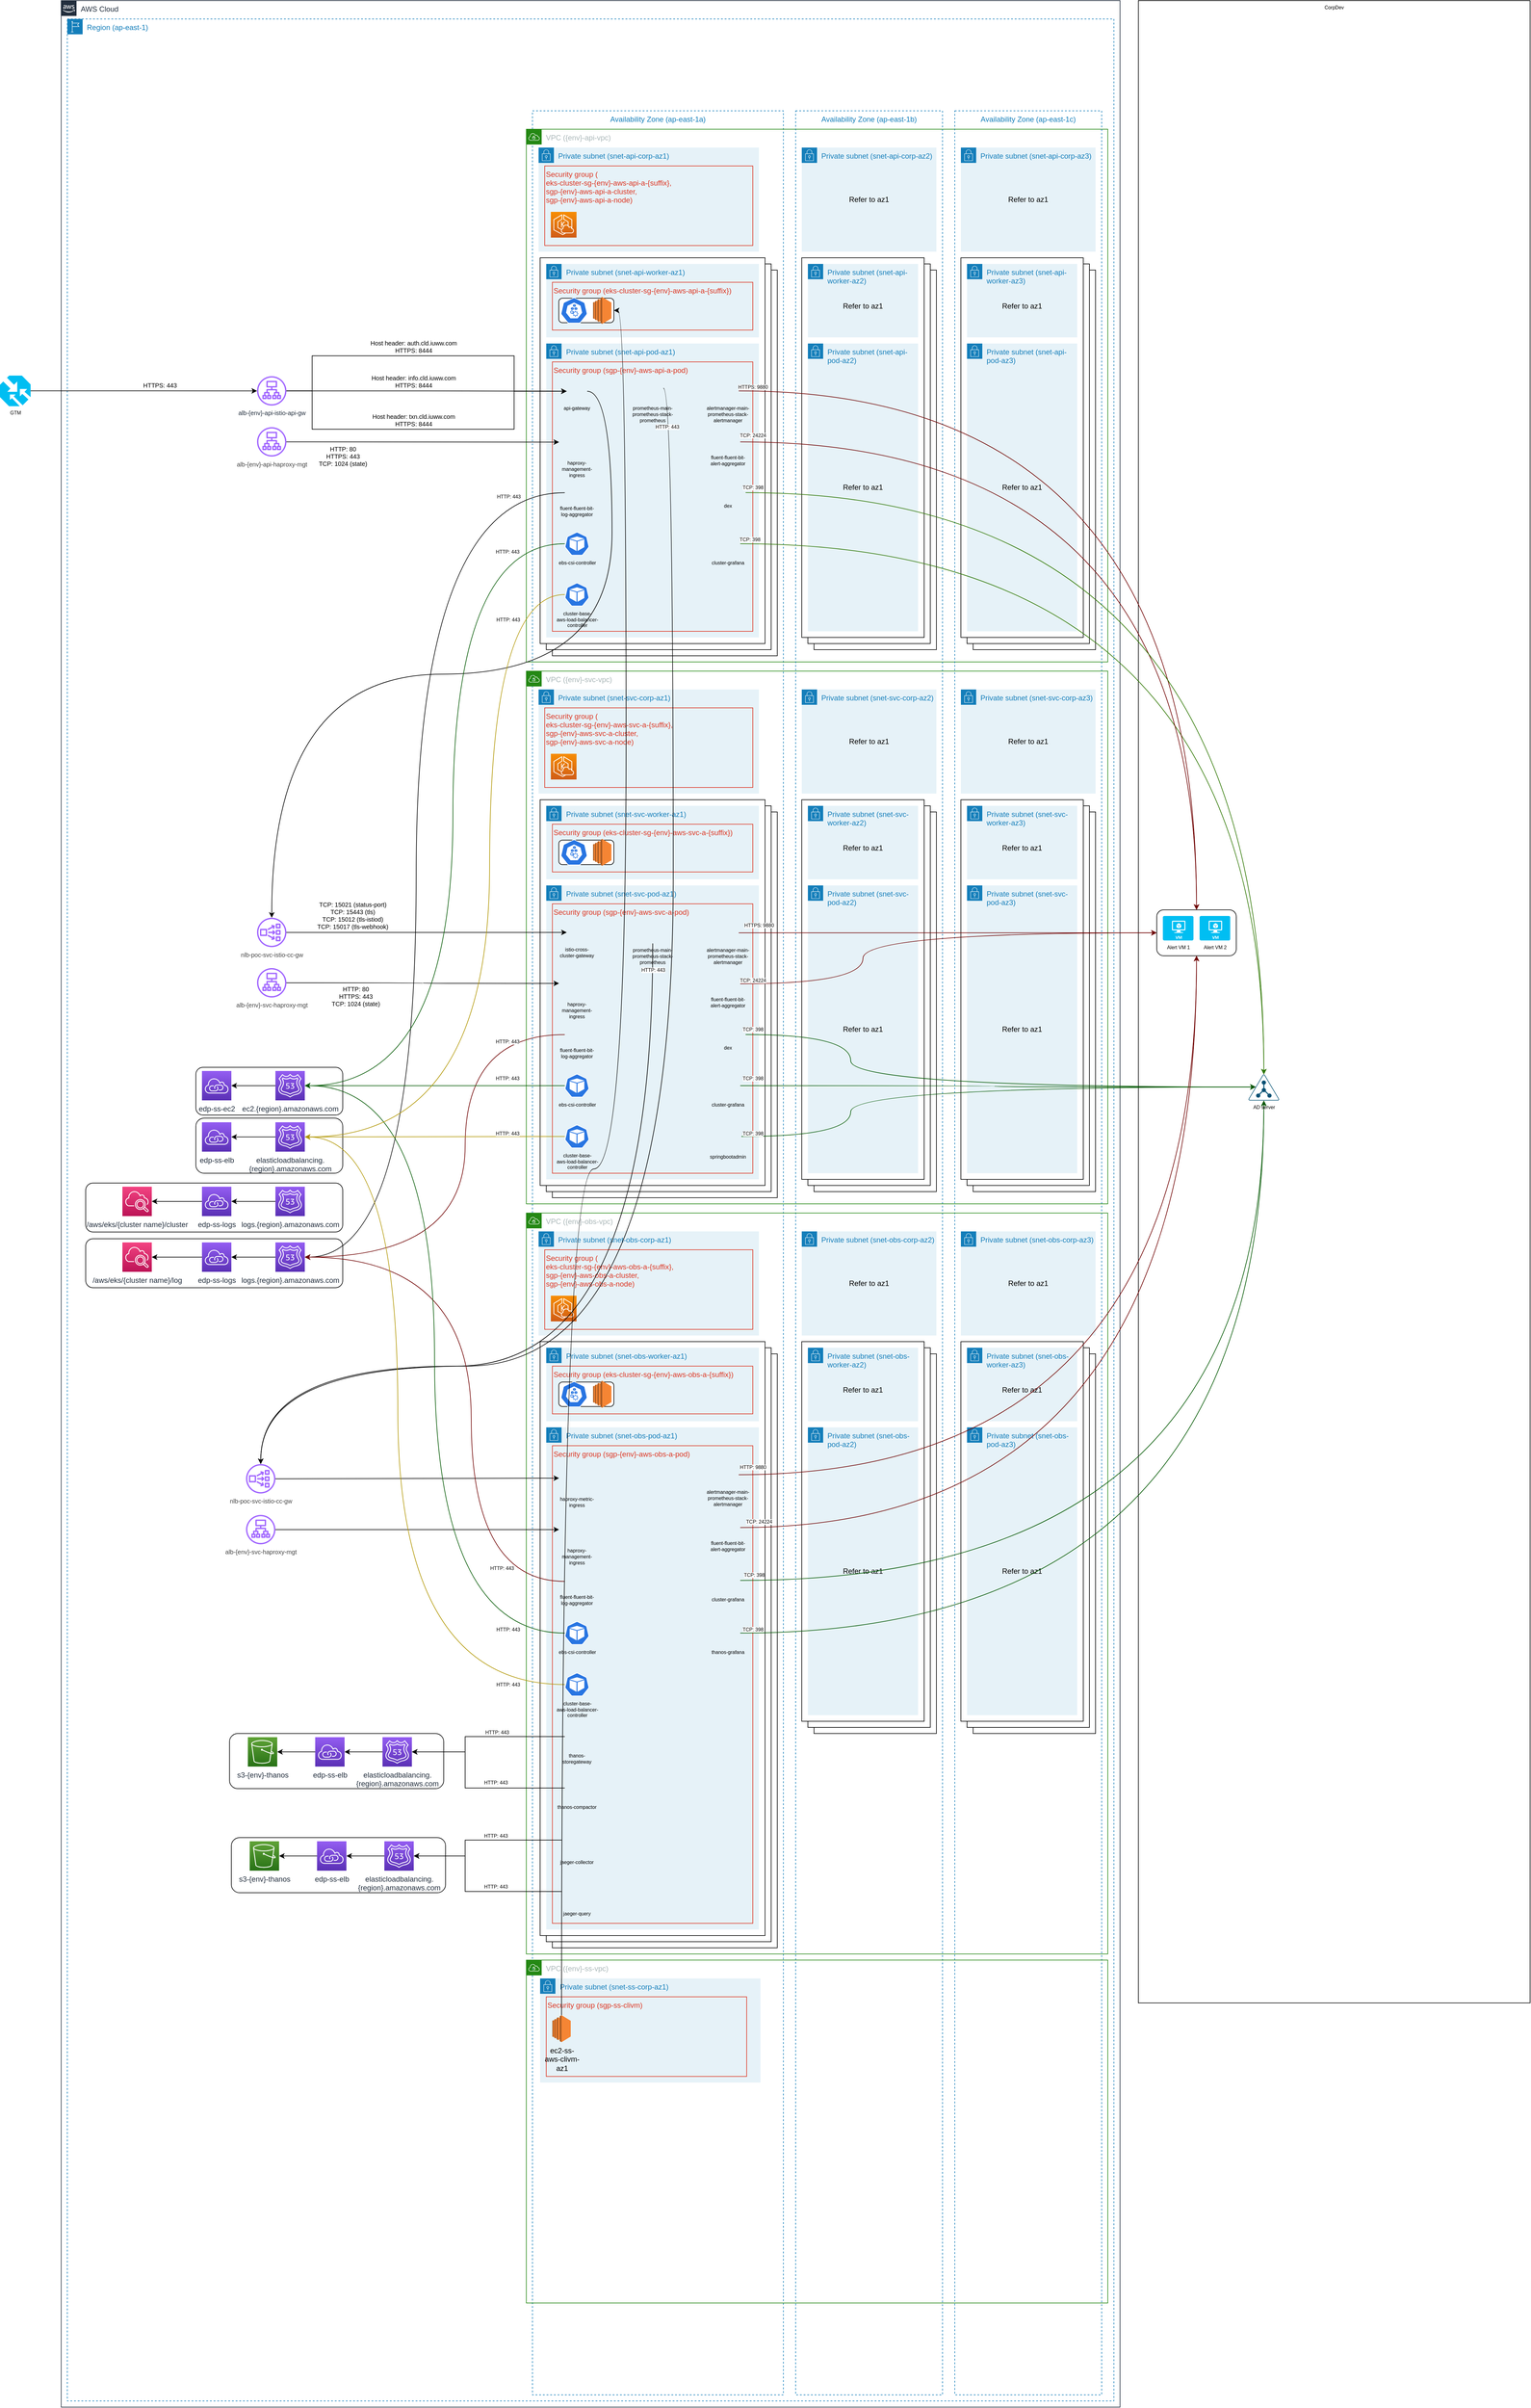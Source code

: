 <mxfile version="20.4.2" type="github">
  <diagram id="C3EvFYBXCPJBYpzl61tp" name="Page-1">
    <mxGraphModel dx="2496" dy="-604" grid="1" gridSize="10" guides="1" tooltips="1" connect="1" arrows="1" fold="1" page="1" pageScale="1" pageWidth="850" pageHeight="1100" math="0" shadow="0">
      <root>
        <mxCell id="0" />
        <mxCell id="1" parent="0" />
        <mxCell id="EJdikp-nXUX1OIDZG1Rw-14" value="CorpDev" style="rounded=0;whiteSpace=wrap;html=1;fontSize=8;verticalAlign=top;" vertex="1" parent="1">
          <mxGeometry x="710" y="1660" width="640" height="3270" as="geometry" />
        </mxCell>
        <mxCell id="IJD0RJDrPQH6QeaNed0_-1" value="AWS Cloud" style="points=[[0,0],[0.25,0],[0.5,0],[0.75,0],[1,0],[1,0.25],[1,0.5],[1,0.75],[1,1],[0.75,1],[0.5,1],[0.25,1],[0,1],[0,0.75],[0,0.5],[0,0.25]];outlineConnect=0;gradientColor=none;html=1;whiteSpace=wrap;fontSize=12;fontStyle=0;shape=mxgraph.aws4.group;grIcon=mxgraph.aws4.group_aws_cloud_alt;strokeColor=#232F3E;fillColor=none;verticalAlign=top;align=left;spacingLeft=30;fontColor=#232F3E;dashed=0;" parent="1" vertex="1">
          <mxGeometry x="-1050" y="1660" width="1730" height="3930" as="geometry" />
        </mxCell>
        <mxCell id="IJD0RJDrPQH6QeaNed0_-2" value="Region (ap-east-1)" style="points=[[0,0],[0.25,0],[0.5,0],[0.75,0],[1,0],[1,0.25],[1,0.5],[1,0.75],[1,1],[0.75,1],[0.5,1],[0.25,1],[0,1],[0,0.75],[0,0.5],[0,0.25]];outlineConnect=0;gradientColor=none;html=1;whiteSpace=wrap;fontSize=12;fontStyle=0;shape=mxgraph.aws4.group;grIcon=mxgraph.aws4.group_region;strokeColor=#147EBA;fillColor=none;verticalAlign=top;align=left;spacingLeft=30;fontColor=#147EBA;dashed=1;" parent="1" vertex="1">
          <mxGeometry x="-1040" y="1690" width="1710" height="3890" as="geometry" />
        </mxCell>
        <mxCell id="IJD0RJDrPQH6QeaNed0_-3" value="Availability Zone (ap-east-1a)" style="fillColor=none;strokeColor=#147EBA;dashed=1;verticalAlign=top;fontStyle=0;fontColor=#147EBA;" parent="1" vertex="1">
          <mxGeometry x="-280" y="1840" width="410" height="3730" as="geometry" />
        </mxCell>
        <mxCell id="IJD0RJDrPQH6QeaNed0_-4" value="VPC ({env}-api-vpc)" style="points=[[0,0],[0.25,0],[0.5,0],[0.75,0],[1,0],[1,0.25],[1,0.5],[1,0.75],[1,1],[0.75,1],[0.5,1],[0.25,1],[0,1],[0,0.75],[0,0.5],[0,0.25]];outlineConnect=0;gradientColor=none;html=1;whiteSpace=wrap;fontSize=12;fontStyle=0;shape=mxgraph.aws4.group;grIcon=mxgraph.aws4.group_vpc;strokeColor=#248814;fillColor=none;verticalAlign=top;align=left;spacingLeft=30;fontColor=#AAB7B8;dashed=0;" parent="1" vertex="1">
          <mxGeometry x="-290" y="1870" width="950" height="870" as="geometry" />
        </mxCell>
        <mxCell id="IJD0RJDrPQH6QeaNed0_-5" value="" style="rounded=0;whiteSpace=wrap;html=1;verticalAlign=top;" parent="1" vertex="1">
          <mxGeometry x="-247.5" y="2100" width="367.5" height="630" as="geometry" />
        </mxCell>
        <mxCell id="IJD0RJDrPQH6QeaNed0_-6" value="" style="rounded=0;whiteSpace=wrap;html=1;verticalAlign=top;" parent="1" vertex="1">
          <mxGeometry x="-257.5" y="2090" width="367.5" height="630" as="geometry" />
        </mxCell>
        <mxCell id="IJD0RJDrPQH6QeaNed0_-8" value="alb-{env}-api-istio-api-gw" style="outlineConnect=0;fontColor=#232F3E;gradientColor=none;fillColor=#A166FF;strokeColor=none;dashed=0;verticalLabelPosition=bottom;verticalAlign=top;align=center;html=1;fontSize=10;fontStyle=0;aspect=fixed;pointerEvents=1;shape=mxgraph.aws4.application_load_balancer;" parent="1" vertex="1">
          <mxGeometry x="-730" y="2273.35" width="48" height="48" as="geometry" />
        </mxCell>
        <mxCell id="IJD0RJDrPQH6QeaNed0_-9" value="Availability Zone (ap-east-1b)" style="fillColor=none;strokeColor=#147EBA;dashed=1;verticalAlign=top;fontStyle=0;fontColor=#147EBA;" parent="1" vertex="1">
          <mxGeometry x="150" y="1840" width="240" height="3730" as="geometry" />
        </mxCell>
        <mxCell id="IJD0RJDrPQH6QeaNed0_-10" value="&lt;span style=&quot;color: rgb(68 , 68 , 68) ; font-family: &amp;#34;arial&amp;#34; ; font-size: 10px ; text-align: left ; background-color: rgb(255 , 255 , 255)&quot;&gt;alb-{env}-api-haproxy-mgt&lt;/span&gt;" style="outlineConnect=0;fontColor=#232F3E;gradientColor=none;fillColor=#A166FF;strokeColor=none;dashed=0;verticalLabelPosition=bottom;verticalAlign=top;align=center;html=1;fontSize=10;fontStyle=0;aspect=fixed;pointerEvents=1;shape=mxgraph.aws4.application_load_balancer;" parent="1" vertex="1">
          <mxGeometry x="-730" y="2356.57" width="48" height="48" as="geometry" />
        </mxCell>
        <mxCell id="IJD0RJDrPQH6QeaNed0_-11" value="Private subnet (snet-api-corp-az1)" style="points=[[0,0],[0.25,0],[0.5,0],[0.75,0],[1,0],[1,0.25],[1,0.5],[1,0.75],[1,1],[0.75,1],[0.5,1],[0.25,1],[0,1],[0,0.75],[0,0.5],[0,0.25]];outlineConnect=0;gradientColor=none;html=1;whiteSpace=wrap;fontSize=12;fontStyle=0;shape=mxgraph.aws4.group;grIcon=mxgraph.aws4.group_security_group;grStroke=0;strokeColor=#147EBA;fillColor=#E6F2F8;verticalAlign=top;align=left;spacingLeft=30;fontColor=#147EBA;dashed=0;" parent="1" vertex="1">
          <mxGeometry x="-270" y="1900" width="360" height="170" as="geometry" />
        </mxCell>
        <mxCell id="IJD0RJDrPQH6QeaNed0_-12" value="" style="rounded=0;whiteSpace=wrap;html=1;verticalAlign=top;" parent="1" vertex="1">
          <mxGeometry x="-267.5" y="2080" width="367.5" height="630" as="geometry" />
        </mxCell>
        <mxCell id="IJD0RJDrPQH6QeaNed0_-13" value="Private subnet (&lt;span&gt;snet-api-pod-az1&lt;/span&gt;)" style="points=[[0,0],[0.25,0],[0.5,0],[0.75,0],[1,0],[1,0.25],[1,0.5],[1,0.75],[1,1],[0.75,1],[0.5,1],[0.25,1],[0,1],[0,0.75],[0,0.5],[0,0.25]];outlineConnect=0;gradientColor=none;html=1;whiteSpace=wrap;fontSize=12;fontStyle=0;shape=mxgraph.aws4.group;grIcon=mxgraph.aws4.group_security_group;grStroke=0;strokeColor=#147EBA;fillColor=#E6F2F8;verticalAlign=top;align=left;spacingLeft=30;fontColor=#147EBA;dashed=0;labelBorderColor=none;" parent="1" vertex="1">
          <mxGeometry x="-257.5" y="2220" width="347.5" height="480" as="geometry" />
        </mxCell>
        <mxCell id="IJD0RJDrPQH6QeaNed0_-14" value="Security group (sgp-{env}-aws-api-a-pod)" style="fillColor=none;strokeColor=#DD3522;verticalAlign=top;fontStyle=0;fontColor=#DD3522;fontSize=12;align=left;" parent="1" vertex="1">
          <mxGeometry x="-247.5" y="2250" width="327.5" height="440" as="geometry" />
        </mxCell>
        <mxCell id="IJD0RJDrPQH6QeaNed0_-16" value="cluster-base-&lt;br&gt;aws-load-balancer-&lt;br&gt;controller" style="html=1;dashed=0;whitespace=wrap;fillColor=#2875E2;strokeColor=#ffffff;points=[[0.005,0.63,0],[0.1,0.2,0],[0.9,0.2,0],[0.5,0,0],[0.995,0.63,0],[0.72,0.99,0],[0.5,1,0],[0.28,0.99,0]];shape=mxgraph.kubernetes.icon;prIcon=pod;verticalAlign=top;labelPosition=center;verticalLabelPosition=bottom;align=center;fontSize=8;flipV=0;" parent="1" vertex="1">
          <mxGeometry x="-227.25" y="2610" width="40" height="40" as="geometry" />
        </mxCell>
        <mxCell id="IJD0RJDrPQH6QeaNed0_-19" value="ebs-csi-controller" style="html=1;dashed=0;whitespace=wrap;fillColor=#2875E2;strokeColor=#ffffff;points=[[0.005,0.63,0],[0.1,0.2,0],[0.9,0.2,0],[0.5,0,0],[0.995,0.63,0],[0.72,0.99,0],[0.5,1,0],[0.28,0.99,0]];shape=mxgraph.kubernetes.icon;prIcon=pod;verticalAlign=top;labelPosition=center;verticalLabelPosition=bottom;align=center;fontSize=8;flipV=0;" parent="1" vertex="1">
          <mxGeometry x="-227.25" y="2527" width="40" height="40" as="geometry" />
        </mxCell>
        <mxCell id="IJD0RJDrPQH6QeaNed0_-20" value="Private subnet (&lt;span&gt;snet-api-worker-az1&lt;/span&gt;)" style="points=[[0,0],[0.25,0],[0.5,0],[0.75,0],[1,0],[1,0.25],[1,0.5],[1,0.75],[1,1],[0.75,1],[0.5,1],[0.25,1],[0,1],[0,0.75],[0,0.5],[0,0.25]];outlineConnect=0;gradientColor=none;html=1;whiteSpace=wrap;fontSize=12;fontStyle=0;shape=mxgraph.aws4.group;grIcon=mxgraph.aws4.group_security_group;grStroke=0;strokeColor=#147EBA;fillColor=#E6F2F8;verticalAlign=top;align=left;spacingLeft=30;fontColor=#147EBA;dashed=0;" parent="1" vertex="1">
          <mxGeometry x="-257.5" y="2090" width="347.5" height="120" as="geometry" />
        </mxCell>
        <mxCell id="IJD0RJDrPQH6QeaNed0_-21" value="Security group (eks-cluster-sg-{env}-aws-api-a-{suffix})" style="fillColor=none;strokeColor=#DD3522;verticalAlign=top;fontStyle=0;fontColor=#DD3522;fontSize=12;align=left;" parent="1" vertex="1">
          <mxGeometry x="-247.5" y="2120" width="327.5" height="78" as="geometry" />
        </mxCell>
        <mxCell id="IJD0RJDrPQH6QeaNed0_-22" value="Security group (&#xa;eks-cluster-sg-{env}-aws-api-a-{suffix},&#xa;sgp-{env}-aws-api-a-cluster,&#xa;sgp-{env}-aws-api-a-node)" style="fillColor=none;strokeColor=#DD3522;verticalAlign=top;fontStyle=0;fontColor=#DD3522;fontSize=12;align=left;" parent="1" vertex="1">
          <mxGeometry x="-260" y="1930" width="340" height="130" as="geometry" />
        </mxCell>
        <mxCell id="IJD0RJDrPQH6QeaNed0_-24" value="" style="points=[[0,0,0],[0.25,0,0],[0.5,0,0],[0.75,0,0],[1,0,0],[0,1,0],[0.25,1,0],[0.5,1,0],[0.75,1,0],[1,1,0],[0,0.25,0],[0,0.5,0],[0,0.75,0],[1,0.25,0],[1,0.5,0],[1,0.75,0]];outlineConnect=0;fontColor=#232F3E;gradientColor=#F78E04;gradientDirection=north;fillColor=#D05C17;strokeColor=#ffffff;dashed=0;verticalLabelPosition=bottom;verticalAlign=top;align=center;html=1;fontSize=12;fontStyle=0;aspect=fixed;shape=mxgraph.aws4.resourceIcon;resIcon=mxgraph.aws4.eks_cloud;" parent="1" vertex="1">
          <mxGeometry x="-250" y="2005" width="42" height="42" as="geometry" />
        </mxCell>
        <mxCell id="IJD0RJDrPQH6QeaNed0_-25" value="" style="group" parent="1" vertex="1" connectable="0">
          <mxGeometry x="-237" y="2144" width="90" height="44" as="geometry" />
        </mxCell>
        <mxCell id="IJD0RJDrPQH6QeaNed0_-26" value="" style="rounded=1;whiteSpace=wrap;html=1;" parent="IJD0RJDrPQH6QeaNed0_-25" vertex="1">
          <mxGeometry y="2" width="90" height="40" as="geometry" />
        </mxCell>
        <mxCell id="IJD0RJDrPQH6QeaNed0_-27" value="" style="outlineConnect=0;dashed=0;verticalLabelPosition=bottom;verticalAlign=top;align=center;html=1;shape=mxgraph.aws3.ec2;fillColor=#F58534;gradientColor=none;" parent="IJD0RJDrPQH6QeaNed0_-25" vertex="1">
          <mxGeometry x="56" width="30" height="44" as="geometry" />
        </mxCell>
        <mxCell id="IJD0RJDrPQH6QeaNed0_-28" value="" style="html=1;dashed=0;whitespace=wrap;fillColor=#2875E2;strokeColor=#ffffff;points=[[0.005,0.63,0],[0.1,0.2,0],[0.9,0.2,0],[0.5,0,0],[0.995,0.63,0],[0.72,0.99,0],[0.5,1,0],[0.28,0.99,0]];shape=mxgraph.kubernetes.icon;prIcon=node;verticalAlign=top;" parent="IJD0RJDrPQH6QeaNed0_-25" vertex="1">
          <mxGeometry x="3" width="44" height="44" as="geometry" />
        </mxCell>
        <mxCell id="EJdikp-nXUX1OIDZG1Rw-61" style="edgeStyle=orthogonalEdgeStyle;curved=1;rounded=0;orthogonalLoop=1;jettySize=auto;html=1;fontSize=8;" edge="1" parent="1" source="IJD0RJDrPQH6QeaNed0_-29" target="IJD0RJDrPQH6QeaNed0_-126">
          <mxGeometry relative="1" as="geometry">
            <Array as="points">
              <mxPoint x="-150" y="2298" />
              <mxPoint x="-150" y="2760" />
              <mxPoint x="-706" y="2760" />
            </Array>
          </mxGeometry>
        </mxCell>
        <mxCell id="IJD0RJDrPQH6QeaNed0_-29" value="api-gateway" style="shape=image;imageAspect=0;aspect=fixed;verticalLabelPosition=bottom;verticalAlign=top;image=https://istio.io/latest/img/istio-whitelogo-bluebackground-framed.svg;fontSize=8;flipV=0;" parent="1" vertex="1">
          <mxGeometry x="-224" y="2281.2" width="33.5" height="33.5" as="geometry" />
        </mxCell>
        <mxCell id="IJD0RJDrPQH6QeaNed0_-30" value="haproxy-&#xa;management-&#xa;ingress" style="shape=image;imageAspect=0;aspect=fixed;verticalLabelPosition=bottom;verticalAlign=top;fontSize=8;image=https://upload.wikimedia.org/wikipedia/commons/a/ab/Haproxy-logo.png;flipV=0;" parent="1" vertex="1">
          <mxGeometry x="-236.5" y="2358" width="58.5" height="45.96" as="geometry" />
        </mxCell>
        <mxCell id="IJD0RJDrPQH6QeaNed0_-35" value="fluent-fluent-bit-&#xa;log-aggregator" style="shape=image;imageAspect=0;aspect=fixed;verticalLabelPosition=bottom;verticalAlign=top;fontSize=8;image=https://dashboard.snapcraft.io/site_media/appmedia/2020/02/logo-square.png;flipV=0;" parent="1" vertex="1">
          <mxGeometry x="-227.25" y="2449" width="40" height="29.15" as="geometry" />
        </mxCell>
        <mxCell id="IJD0RJDrPQH6QeaNed0_-36" value="fluent-fluent-bit-&#xa;alert-aggregator" style="shape=image;imageAspect=0;aspect=fixed;verticalLabelPosition=bottom;verticalAlign=top;fontSize=8;image=https://dashboard.snapcraft.io/site_media/appmedia/2020/02/logo-square.png;" parent="1" vertex="1">
          <mxGeometry x="19.5" y="2366" width="40" height="29.15" as="geometry" />
        </mxCell>
        <mxCell id="IJD0RJDrPQH6QeaNed0_-41" value="alertmanager-main-&#xa;prometheus-stack-&#xa;alertmanager" style="shape=image;imageAspect=0;aspect=fixed;verticalLabelPosition=bottom;verticalAlign=top;fontSize=8;image=https://upload.wikimedia.org/wikipedia/commons/3/38/Prometheus_software_logo.svg;" parent="1" vertex="1">
          <mxGeometry x="22" y="2280" width="35" height="34.7" as="geometry" />
        </mxCell>
        <mxCell id="IJD0RJDrPQH6QeaNed0_-42" value="prometheus-main-&#xa;prometheus-stack-&#xa;prometheus" style="shape=image;imageAspect=0;aspect=fixed;verticalLabelPosition=bottom;verticalAlign=top;fontSize=8;image=https://upload.wikimedia.org/wikipedia/commons/3/38/Prometheus_software_logo.svg;" parent="1" vertex="1">
          <mxGeometry x="-101" y="2280" width="35" height="34.7" as="geometry" />
        </mxCell>
        <mxCell id="EJdikp-nXUX1OIDZG1Rw-125" style="edgeStyle=orthogonalEdgeStyle;rounded=0;orthogonalLoop=1;jettySize=auto;html=1;fontSize=8;" edge="1" parent="1" source="IJD0RJDrPQH6QeaNed0_-52" target="IJD0RJDrPQH6QeaNed0_-8">
          <mxGeometry relative="1" as="geometry" />
        </mxCell>
        <mxCell id="EJdikp-nXUX1OIDZG1Rw-129" value="&lt;span style=&quot;font-size: 10px;&quot;&gt;HTTPS: 443&lt;/span&gt;" style="edgeLabel;html=1;align=center;verticalAlign=middle;resizable=0;points=[];fontSize=8;" vertex="1" connectable="0" parent="EJdikp-nXUX1OIDZG1Rw-125">
          <mxGeometry x="0.132" y="-2" relative="1" as="geometry">
            <mxPoint x="1" y="-12" as="offset" />
          </mxGeometry>
        </mxCell>
        <mxCell id="IJD0RJDrPQH6QeaNed0_-52" value="GTM" style="verticalLabelPosition=bottom;html=1;verticalAlign=top;align=center;strokeColor=none;fillColor=#00BEF2;shape=mxgraph.azure.traffic_manager;pointerEvents=1;fontSize=8;" parent="1" vertex="1">
          <mxGeometry x="-1150" y="2272.35" width="50" height="50" as="geometry" />
        </mxCell>
        <mxCell id="IJD0RJDrPQH6QeaNed0_-57" value="dex" style="shape=image;imageAspect=0;aspect=fixed;verticalLabelPosition=bottom;verticalAlign=top;fontSize=8;image=https://dexidp.io/img/logos/dex-horizontal-color.png;" parent="1" vertex="1">
          <mxGeometry x="10.75" y="2453" width="57.5" height="21.03" as="geometry" />
        </mxCell>
        <mxCell id="IJD0RJDrPQH6QeaNed0_-58" value="Private subnet (snet-api-corp-az2)" style="points=[[0,0],[0.25,0],[0.5,0],[0.75,0],[1,0],[1,0.25],[1,0.5],[1,0.75],[1,1],[0.75,1],[0.5,1],[0.25,1],[0,1],[0,0.75],[0,0.5],[0,0.25]];outlineConnect=0;gradientColor=none;html=1;whiteSpace=wrap;fontSize=12;fontStyle=0;shape=mxgraph.aws4.group;grIcon=mxgraph.aws4.group_security_group;grStroke=0;strokeColor=#147EBA;fillColor=#E6F2F8;verticalAlign=top;align=left;spacingLeft=30;fontColor=#147EBA;dashed=0;" parent="1" vertex="1">
          <mxGeometry x="160" y="1900" width="220" height="170" as="geometry" />
        </mxCell>
        <mxCell id="IJD0RJDrPQH6QeaNed0_-59" value="Refer to az1" style="text;html=1;strokeColor=none;fillColor=none;align=center;verticalAlign=middle;whiteSpace=wrap;rounded=0;fontSize=12;" parent="1" vertex="1">
          <mxGeometry x="235" y="1975" width="70" height="20" as="geometry" />
        </mxCell>
        <mxCell id="IJD0RJDrPQH6QeaNed0_-60" value="" style="rounded=0;whiteSpace=wrap;html=1;verticalAlign=top;" parent="1" vertex="1">
          <mxGeometry x="180" y="2100" width="200" height="620" as="geometry" />
        </mxCell>
        <mxCell id="IJD0RJDrPQH6QeaNed0_-61" value="" style="rounded=0;whiteSpace=wrap;html=1;verticalAlign=top;" parent="1" vertex="1">
          <mxGeometry x="170" y="2090" width="200" height="620" as="geometry" />
        </mxCell>
        <mxCell id="IJD0RJDrPQH6QeaNed0_-62" value="" style="rounded=0;whiteSpace=wrap;html=1;verticalAlign=top;" parent="1" vertex="1">
          <mxGeometry x="160" y="2080" width="200" height="620" as="geometry" />
        </mxCell>
        <mxCell id="IJD0RJDrPQH6QeaNed0_-63" value="Private subnet (&lt;span&gt;snet-api-pod-az2&lt;/span&gt;)" style="points=[[0,0],[0.25,0],[0.5,0],[0.75,0],[1,0],[1,0.25],[1,0.5],[1,0.75],[1,1],[0.75,1],[0.5,1],[0.25,1],[0,1],[0,0.75],[0,0.5],[0,0.25]];outlineConnect=0;gradientColor=none;html=1;whiteSpace=wrap;fontSize=12;fontStyle=0;shape=mxgraph.aws4.group;grIcon=mxgraph.aws4.group_security_group;grStroke=0;strokeColor=#147EBA;fillColor=#E6F2F8;verticalAlign=top;align=left;spacingLeft=30;fontColor=#147EBA;dashed=0;labelBorderColor=none;" parent="1" vertex="1">
          <mxGeometry x="170" y="2220" width="180" height="470" as="geometry" />
        </mxCell>
        <mxCell id="IJD0RJDrPQH6QeaNed0_-64" value="Private subnet (&lt;span&gt;snet-api-worker-az2&lt;/span&gt;)" style="points=[[0,0],[0.25,0],[0.5,0],[0.75,0],[1,0],[1,0.25],[1,0.5],[1,0.75],[1,1],[0.75,1],[0.5,1],[0.25,1],[0,1],[0,0.75],[0,0.5],[0,0.25]];outlineConnect=0;gradientColor=none;html=1;whiteSpace=wrap;fontSize=12;fontStyle=0;shape=mxgraph.aws4.group;grIcon=mxgraph.aws4.group_security_group;grStroke=0;strokeColor=#147EBA;fillColor=#E6F2F8;verticalAlign=top;align=left;spacingLeft=30;fontColor=#147EBA;dashed=0;" parent="1" vertex="1">
          <mxGeometry x="170" y="2090" width="180" height="120" as="geometry" />
        </mxCell>
        <mxCell id="IJD0RJDrPQH6QeaNed0_-65" value="Refer to az1" style="text;html=1;strokeColor=none;fillColor=none;align=center;verticalAlign=middle;whiteSpace=wrap;rounded=0;fontSize=12;" parent="1" vertex="1">
          <mxGeometry x="225" y="2149" width="70" height="20" as="geometry" />
        </mxCell>
        <mxCell id="IJD0RJDrPQH6QeaNed0_-66" value="Refer to az1" style="text;html=1;strokeColor=none;fillColor=none;align=center;verticalAlign=middle;whiteSpace=wrap;rounded=0;fontSize=12;" parent="1" vertex="1">
          <mxGeometry x="225" y="2445" width="70" height="20" as="geometry" />
        </mxCell>
        <mxCell id="IJD0RJDrPQH6QeaNed0_-67" value="Availability Zone (ap-east-1c)" style="fillColor=none;strokeColor=#147EBA;dashed=1;verticalAlign=top;fontStyle=0;fontColor=#147EBA;" parent="1" vertex="1">
          <mxGeometry x="410" y="1840" width="240" height="3730" as="geometry" />
        </mxCell>
        <mxCell id="IJD0RJDrPQH6QeaNed0_-68" value="Private subnet (snet-api-corp-az3)" style="points=[[0,0],[0.25,0],[0.5,0],[0.75,0],[1,0],[1,0.25],[1,0.5],[1,0.75],[1,1],[0.75,1],[0.5,1],[0.25,1],[0,1],[0,0.75],[0,0.5],[0,0.25]];outlineConnect=0;gradientColor=none;html=1;whiteSpace=wrap;fontSize=12;fontStyle=0;shape=mxgraph.aws4.group;grIcon=mxgraph.aws4.group_security_group;grStroke=0;strokeColor=#147EBA;fillColor=#E6F2F8;verticalAlign=top;align=left;spacingLeft=30;fontColor=#147EBA;dashed=0;" parent="1" vertex="1">
          <mxGeometry x="420" y="1900" width="220" height="170" as="geometry" />
        </mxCell>
        <mxCell id="IJD0RJDrPQH6QeaNed0_-69" value="" style="rounded=0;whiteSpace=wrap;html=1;verticalAlign=top;" parent="1" vertex="1">
          <mxGeometry x="440" y="2100" width="200" height="620" as="geometry" />
        </mxCell>
        <mxCell id="IJD0RJDrPQH6QeaNed0_-70" value="" style="rounded=0;whiteSpace=wrap;html=1;verticalAlign=top;" parent="1" vertex="1">
          <mxGeometry x="430" y="2090" width="200" height="620" as="geometry" />
        </mxCell>
        <mxCell id="IJD0RJDrPQH6QeaNed0_-71" value="" style="rounded=0;whiteSpace=wrap;html=1;verticalAlign=top;" parent="1" vertex="1">
          <mxGeometry x="420" y="2080" width="200" height="620" as="geometry" />
        </mxCell>
        <mxCell id="IJD0RJDrPQH6QeaNed0_-72" value="Private subnet (&lt;span&gt;snet-api-pod-az3&lt;/span&gt;)" style="points=[[0,0],[0.25,0],[0.5,0],[0.75,0],[1,0],[1,0.25],[1,0.5],[1,0.75],[1,1],[0.75,1],[0.5,1],[0.25,1],[0,1],[0,0.75],[0,0.5],[0,0.25]];outlineConnect=0;gradientColor=none;html=1;whiteSpace=wrap;fontSize=12;fontStyle=0;shape=mxgraph.aws4.group;grIcon=mxgraph.aws4.group_security_group;grStroke=0;strokeColor=#147EBA;fillColor=#E6F2F8;verticalAlign=top;align=left;spacingLeft=30;fontColor=#147EBA;dashed=0;labelBorderColor=none;" parent="1" vertex="1">
          <mxGeometry x="430" y="2220" width="180" height="470" as="geometry" />
        </mxCell>
        <mxCell id="IJD0RJDrPQH6QeaNed0_-73" value="Private subnet (&lt;span&gt;snet-api-worker-az3&lt;/span&gt;)" style="points=[[0,0],[0.25,0],[0.5,0],[0.75,0],[1,0],[1,0.25],[1,0.5],[1,0.75],[1,1],[0.75,1],[0.5,1],[0.25,1],[0,1],[0,0.75],[0,0.5],[0,0.25]];outlineConnect=0;gradientColor=none;html=1;whiteSpace=wrap;fontSize=12;fontStyle=0;shape=mxgraph.aws4.group;grIcon=mxgraph.aws4.group_security_group;grStroke=0;strokeColor=#147EBA;fillColor=#E6F2F8;verticalAlign=top;align=left;spacingLeft=30;fontColor=#147EBA;dashed=0;" parent="1" vertex="1">
          <mxGeometry x="430" y="2090" width="180" height="120" as="geometry" />
        </mxCell>
        <mxCell id="IJD0RJDrPQH6QeaNed0_-74" value="VPC ({env}-svc-vpc)" style="points=[[0,0],[0.25,0],[0.5,0],[0.75,0],[1,0],[1,0.25],[1,0.5],[1,0.75],[1,1],[0.75,1],[0.5,1],[0.25,1],[0,1],[0,0.75],[0,0.5],[0,0.25]];outlineConnect=0;gradientColor=none;html=1;whiteSpace=wrap;fontSize=12;fontStyle=0;shape=mxgraph.aws4.group;grIcon=mxgraph.aws4.group_vpc;strokeColor=#248814;fillColor=none;verticalAlign=top;align=left;spacingLeft=30;fontColor=#AAB7B8;dashed=0;" parent="1" vertex="1">
          <mxGeometry x="-290" y="2755" width="950" height="870" as="geometry" />
        </mxCell>
        <mxCell id="IJD0RJDrPQH6QeaNed0_-75" value="" style="rounded=0;whiteSpace=wrap;html=1;verticalAlign=top;" parent="1" vertex="1">
          <mxGeometry x="-247.5" y="2985" width="367.5" height="630" as="geometry" />
        </mxCell>
        <mxCell id="IJD0RJDrPQH6QeaNed0_-76" value="" style="rounded=0;whiteSpace=wrap;html=1;verticalAlign=top;" parent="1" vertex="1">
          <mxGeometry x="-257.5" y="2975" width="367.5" height="630" as="geometry" />
        </mxCell>
        <mxCell id="IJD0RJDrPQH6QeaNed0_-77" value="Private subnet (snet-svc-corp-az1)" style="points=[[0,0],[0.25,0],[0.5,0],[0.75,0],[1,0],[1,0.25],[1,0.5],[1,0.75],[1,1],[0.75,1],[0.5,1],[0.25,1],[0,1],[0,0.75],[0,0.5],[0,0.25]];outlineConnect=0;gradientColor=none;html=1;whiteSpace=wrap;fontSize=12;fontStyle=0;shape=mxgraph.aws4.group;grIcon=mxgraph.aws4.group_security_group;grStroke=0;strokeColor=#147EBA;fillColor=#E6F2F8;verticalAlign=top;align=left;spacingLeft=30;fontColor=#147EBA;dashed=0;" parent="1" vertex="1">
          <mxGeometry x="-270" y="2785" width="360" height="170" as="geometry" />
        </mxCell>
        <mxCell id="IJD0RJDrPQH6QeaNed0_-78" value="" style="rounded=0;whiteSpace=wrap;html=1;verticalAlign=top;" parent="1" vertex="1">
          <mxGeometry x="-267.5" y="2965" width="367.5" height="630" as="geometry" />
        </mxCell>
        <mxCell id="IJD0RJDrPQH6QeaNed0_-79" value="Private subnet (&lt;span&gt;snet-svc-pod-az1&lt;/span&gt;)" style="points=[[0,0],[0.25,0],[0.5,0],[0.75,0],[1,0],[1,0.25],[1,0.5],[1,0.75],[1,1],[0.75,1],[0.5,1],[0.25,1],[0,1],[0,0.75],[0,0.5],[0,0.25]];outlineConnect=0;gradientColor=none;html=1;whiteSpace=wrap;fontSize=12;fontStyle=0;shape=mxgraph.aws4.group;grIcon=mxgraph.aws4.group_security_group;grStroke=0;strokeColor=#147EBA;fillColor=#E6F2F8;verticalAlign=top;align=left;spacingLeft=30;fontColor=#147EBA;dashed=0;labelBorderColor=none;" parent="1" vertex="1">
          <mxGeometry x="-257.5" y="3105" width="347.5" height="480" as="geometry" />
        </mxCell>
        <mxCell id="IJD0RJDrPQH6QeaNed0_-80" value="Security group (sgp-{env}-aws-svc-a-pod)" style="fillColor=none;strokeColor=#DD3522;verticalAlign=top;fontStyle=0;fontColor=#DD3522;fontSize=12;align=left;" parent="1" vertex="1">
          <mxGeometry x="-247.5" y="3135" width="327.5" height="440" as="geometry" />
        </mxCell>
        <mxCell id="IJD0RJDrPQH6QeaNed0_-82" value="cluster-base-&lt;br&gt;aws-load-balancer-&lt;br&gt;controller" style="html=1;dashed=0;whitespace=wrap;fillColor=#2875E2;strokeColor=#ffffff;points=[[0.005,0.63,0],[0.1,0.2,0],[0.9,0.2,0],[0.5,0,0],[0.995,0.63,0],[0.72,0.99,0],[0.5,1,0],[0.28,0.99,0]];shape=mxgraph.kubernetes.icon;prIcon=pod;verticalAlign=top;labelPosition=center;verticalLabelPosition=bottom;align=center;fontSize=8;" parent="1" vertex="1">
          <mxGeometry x="-227.25" y="3495" width="40" height="40" as="geometry" />
        </mxCell>
        <mxCell id="IJD0RJDrPQH6QeaNed0_-84" value="ebs-csi-controller" style="html=1;dashed=0;whitespace=wrap;fillColor=#2875E2;strokeColor=#ffffff;points=[[0.005,0.63,0],[0.1,0.2,0],[0.9,0.2,0],[0.5,0,0],[0.995,0.63,0],[0.72,0.99,0],[0.5,1,0],[0.28,0.99,0]];shape=mxgraph.kubernetes.icon;prIcon=pod;verticalAlign=top;labelPosition=center;verticalLabelPosition=bottom;align=center;fontSize=8;" parent="1" vertex="1">
          <mxGeometry x="-227.25" y="3412" width="40" height="40" as="geometry" />
        </mxCell>
        <mxCell id="IJD0RJDrPQH6QeaNed0_-85" value="Private subnet (&lt;span&gt;snet-svc-worker-az1&lt;/span&gt;)" style="points=[[0,0],[0.25,0],[0.5,0],[0.75,0],[1,0],[1,0.25],[1,0.5],[1,0.75],[1,1],[0.75,1],[0.5,1],[0.25,1],[0,1],[0,0.75],[0,0.5],[0,0.25]];outlineConnect=0;gradientColor=none;html=1;whiteSpace=wrap;fontSize=12;fontStyle=0;shape=mxgraph.aws4.group;grIcon=mxgraph.aws4.group_security_group;grStroke=0;strokeColor=#147EBA;fillColor=#E6F2F8;verticalAlign=top;align=left;spacingLeft=30;fontColor=#147EBA;dashed=0;" parent="1" vertex="1">
          <mxGeometry x="-257.5" y="2975" width="347.5" height="120" as="geometry" />
        </mxCell>
        <mxCell id="IJD0RJDrPQH6QeaNed0_-86" value="Security group (eks-cluster-sg-{env}-aws-svc-a-{suffix})" style="fillColor=none;strokeColor=#DD3522;verticalAlign=top;fontStyle=0;fontColor=#DD3522;fontSize=12;align=left;" parent="1" vertex="1">
          <mxGeometry x="-247.5" y="3005" width="327.5" height="78" as="geometry" />
        </mxCell>
        <mxCell id="IJD0RJDrPQH6QeaNed0_-87" value="Security group (&#xa;eks-cluster-sg-{env}-aws-svc-a-{suffix},&#xa;sgp-{env}-aws-svc-a-cluster,&#xa;sgp-{env}-aws-svc-a-node)" style="fillColor=none;strokeColor=#DD3522;verticalAlign=top;fontStyle=0;fontColor=#DD3522;fontSize=12;align=left;" parent="1" vertex="1">
          <mxGeometry x="-260" y="2815" width="340" height="130" as="geometry" />
        </mxCell>
        <mxCell id="IJD0RJDrPQH6QeaNed0_-88" value="" style="points=[[0,0,0],[0.25,0,0],[0.5,0,0],[0.75,0,0],[1,0,0],[0,1,0],[0.25,1,0],[0.5,1,0],[0.75,1,0],[1,1,0],[0,0.25,0],[0,0.5,0],[0,0.75,0],[1,0.25,0],[1,0.5,0],[1,0.75,0]];outlineConnect=0;fontColor=#232F3E;gradientColor=#F78E04;gradientDirection=north;fillColor=#D05C17;strokeColor=#ffffff;dashed=0;verticalLabelPosition=bottom;verticalAlign=top;align=center;html=1;fontSize=12;fontStyle=0;aspect=fixed;shape=mxgraph.aws4.resourceIcon;resIcon=mxgraph.aws4.eks_cloud;" parent="1" vertex="1">
          <mxGeometry x="-250" y="2890" width="42" height="42" as="geometry" />
        </mxCell>
        <mxCell id="IJD0RJDrPQH6QeaNed0_-89" value="" style="group" parent="1" vertex="1" connectable="0">
          <mxGeometry x="-237" y="3029" width="90" height="44" as="geometry" />
        </mxCell>
        <mxCell id="IJD0RJDrPQH6QeaNed0_-90" value="" style="rounded=1;whiteSpace=wrap;html=1;" parent="IJD0RJDrPQH6QeaNed0_-89" vertex="1">
          <mxGeometry y="2" width="90" height="40" as="geometry" />
        </mxCell>
        <mxCell id="IJD0RJDrPQH6QeaNed0_-91" value="" style="outlineConnect=0;dashed=0;verticalLabelPosition=bottom;verticalAlign=top;align=center;html=1;shape=mxgraph.aws3.ec2;fillColor=#F58534;gradientColor=none;" parent="IJD0RJDrPQH6QeaNed0_-89" vertex="1">
          <mxGeometry x="56" width="30" height="44" as="geometry" />
        </mxCell>
        <mxCell id="IJD0RJDrPQH6QeaNed0_-92" value="" style="html=1;dashed=0;whitespace=wrap;fillColor=#2875E2;strokeColor=#ffffff;points=[[0.005,0.63,0],[0.1,0.2,0],[0.9,0.2,0],[0.5,0,0],[0.995,0.63,0],[0.72,0.99,0],[0.5,1,0],[0.28,0.99,0]];shape=mxgraph.kubernetes.icon;prIcon=node;verticalAlign=top;" parent="IJD0RJDrPQH6QeaNed0_-89" vertex="1">
          <mxGeometry x="3" width="44" height="44" as="geometry" />
        </mxCell>
        <mxCell id="IJD0RJDrPQH6QeaNed0_-93" value="istio-cross-&#xa;cluster-gateway" style="shape=image;imageAspect=0;aspect=fixed;verticalLabelPosition=bottom;verticalAlign=top;image=https://istio.io/latest/img/istio-whitelogo-bluebackground-framed.svg;fontSize=8;" parent="1" vertex="1">
          <mxGeometry x="-224" y="3165" width="33.5" height="33.5" as="geometry" />
        </mxCell>
        <mxCell id="IJD0RJDrPQH6QeaNed0_-94" value="haproxy-&#xa;management-&#xa;ingress" style="shape=image;imageAspect=0;aspect=fixed;verticalLabelPosition=bottom;verticalAlign=top;fontSize=8;image=https://upload.wikimedia.org/wikipedia/commons/a/ab/Haproxy-logo.png;" parent="1" vertex="1">
          <mxGeometry x="-236.5" y="3242" width="58.5" height="45.96" as="geometry" />
        </mxCell>
        <mxCell id="IJD0RJDrPQH6QeaNed0_-96" value="fluent-fluent-bit-&#xa;log-aggregator" style="shape=image;imageAspect=0;aspect=fixed;verticalLabelPosition=bottom;verticalAlign=top;fontSize=8;image=https://dashboard.snapcraft.io/site_media/appmedia/2020/02/logo-square.png;" parent="1" vertex="1">
          <mxGeometry x="-227.25" y="3334" width="40" height="29.15" as="geometry" />
        </mxCell>
        <mxCell id="IJD0RJDrPQH6QeaNed0_-97" value="fluent-fluent-bit-&#xa;alert-aggregator" style="shape=image;imageAspect=0;aspect=fixed;verticalLabelPosition=bottom;verticalAlign=top;fontSize=8;image=https://dashboard.snapcraft.io/site_media/appmedia/2020/02/logo-square.png;" parent="1" vertex="1">
          <mxGeometry x="19.5" y="3251" width="40" height="29.15" as="geometry" />
        </mxCell>
        <mxCell id="IJD0RJDrPQH6QeaNed0_-98" value="alertmanager-main-&#xa;prometheus-stack-&#xa;alertmanager" style="shape=image;imageAspect=0;aspect=fixed;verticalLabelPosition=bottom;verticalAlign=top;fontSize=8;image=https://upload.wikimedia.org/wikipedia/commons/3/38/Prometheus_software_logo.svg;" parent="1" vertex="1">
          <mxGeometry x="22" y="3165" width="35" height="34.7" as="geometry" />
        </mxCell>
        <mxCell id="IJD0RJDrPQH6QeaNed0_-99" value="prometheus-main-&#xa;prometheus-stack-&#xa;prometheus" style="shape=image;imageAspect=0;aspect=fixed;verticalLabelPosition=bottom;verticalAlign=top;fontSize=8;image=https://upload.wikimedia.org/wikipedia/commons/3/38/Prometheus_software_logo.svg;" parent="1" vertex="1">
          <mxGeometry x="-101" y="3165" width="35" height="34.7" as="geometry" />
        </mxCell>
        <mxCell id="IJD0RJDrPQH6QeaNed0_-100" value="dex" style="shape=image;imageAspect=0;aspect=fixed;verticalLabelPosition=bottom;verticalAlign=top;fontSize=8;image=https://dexidp.io/img/logos/dex-horizontal-color.png;" parent="1" vertex="1">
          <mxGeometry x="10.75" y="3338" width="57.5" height="21.03" as="geometry" />
        </mxCell>
        <mxCell id="IJD0RJDrPQH6QeaNed0_-101" value="Private subnet (snet-svc-corp-az2)" style="points=[[0,0],[0.25,0],[0.5,0],[0.75,0],[1,0],[1,0.25],[1,0.5],[1,0.75],[1,1],[0.75,1],[0.5,1],[0.25,1],[0,1],[0,0.75],[0,0.5],[0,0.25]];outlineConnect=0;gradientColor=none;html=1;whiteSpace=wrap;fontSize=12;fontStyle=0;shape=mxgraph.aws4.group;grIcon=mxgraph.aws4.group_security_group;grStroke=0;strokeColor=#147EBA;fillColor=#E6F2F8;verticalAlign=top;align=left;spacingLeft=30;fontColor=#147EBA;dashed=0;" parent="1" vertex="1">
          <mxGeometry x="160" y="2785" width="220" height="170" as="geometry" />
        </mxCell>
        <mxCell id="IJD0RJDrPQH6QeaNed0_-102" value="Refer to az1" style="text;html=1;strokeColor=none;fillColor=none;align=center;verticalAlign=middle;whiteSpace=wrap;rounded=0;fontSize=12;" parent="1" vertex="1">
          <mxGeometry x="235" y="2860" width="70" height="20" as="geometry" />
        </mxCell>
        <mxCell id="IJD0RJDrPQH6QeaNed0_-103" value="" style="rounded=0;whiteSpace=wrap;html=1;verticalAlign=top;" parent="1" vertex="1">
          <mxGeometry x="180" y="2985" width="200" height="620" as="geometry" />
        </mxCell>
        <mxCell id="IJD0RJDrPQH6QeaNed0_-104" value="" style="rounded=0;whiteSpace=wrap;html=1;verticalAlign=top;" parent="1" vertex="1">
          <mxGeometry x="170" y="2975" width="200" height="620" as="geometry" />
        </mxCell>
        <mxCell id="IJD0RJDrPQH6QeaNed0_-105" value="" style="rounded=0;whiteSpace=wrap;html=1;verticalAlign=top;" parent="1" vertex="1">
          <mxGeometry x="160" y="2965" width="200" height="620" as="geometry" />
        </mxCell>
        <mxCell id="IJD0RJDrPQH6QeaNed0_-106" value="Private subnet (&lt;span&gt;snet-svc-pod-az2&lt;/span&gt;)" style="points=[[0,0],[0.25,0],[0.5,0],[0.75,0],[1,0],[1,0.25],[1,0.5],[1,0.75],[1,1],[0.75,1],[0.5,1],[0.25,1],[0,1],[0,0.75],[0,0.5],[0,0.25]];outlineConnect=0;gradientColor=none;html=1;whiteSpace=wrap;fontSize=12;fontStyle=0;shape=mxgraph.aws4.group;grIcon=mxgraph.aws4.group_security_group;grStroke=0;strokeColor=#147EBA;fillColor=#E6F2F8;verticalAlign=top;align=left;spacingLeft=30;fontColor=#147EBA;dashed=0;labelBorderColor=none;" parent="1" vertex="1">
          <mxGeometry x="170" y="3105" width="180" height="470" as="geometry" />
        </mxCell>
        <mxCell id="IJD0RJDrPQH6QeaNed0_-107" value="Private subnet (&lt;span&gt;snet-svc-worker-az2&lt;/span&gt;)" style="points=[[0,0],[0.25,0],[0.5,0],[0.75,0],[1,0],[1,0.25],[1,0.5],[1,0.75],[1,1],[0.75,1],[0.5,1],[0.25,1],[0,1],[0,0.75],[0,0.5],[0,0.25]];outlineConnect=0;gradientColor=none;html=1;whiteSpace=wrap;fontSize=12;fontStyle=0;shape=mxgraph.aws4.group;grIcon=mxgraph.aws4.group_security_group;grStroke=0;strokeColor=#147EBA;fillColor=#E6F2F8;verticalAlign=top;align=left;spacingLeft=30;fontColor=#147EBA;dashed=0;" parent="1" vertex="1">
          <mxGeometry x="170" y="2975" width="180" height="120" as="geometry" />
        </mxCell>
        <mxCell id="IJD0RJDrPQH6QeaNed0_-108" value="Refer to az1" style="text;html=1;strokeColor=none;fillColor=none;align=center;verticalAlign=middle;whiteSpace=wrap;rounded=0;fontSize=12;" parent="1" vertex="1">
          <mxGeometry x="225" y="3034" width="70" height="20" as="geometry" />
        </mxCell>
        <mxCell id="IJD0RJDrPQH6QeaNed0_-109" value="Refer to az1" style="text;html=1;strokeColor=none;fillColor=none;align=center;verticalAlign=middle;whiteSpace=wrap;rounded=0;fontSize=12;" parent="1" vertex="1">
          <mxGeometry x="225" y="3329.58" width="70" height="20" as="geometry" />
        </mxCell>
        <mxCell id="IJD0RJDrPQH6QeaNed0_-110" value="Private subnet (snet-svc-corp-az3)" style="points=[[0,0],[0.25,0],[0.5,0],[0.75,0],[1,0],[1,0.25],[1,0.5],[1,0.75],[1,1],[0.75,1],[0.5,1],[0.25,1],[0,1],[0,0.75],[0,0.5],[0,0.25]];outlineConnect=0;gradientColor=none;html=1;whiteSpace=wrap;fontSize=12;fontStyle=0;shape=mxgraph.aws4.group;grIcon=mxgraph.aws4.group_security_group;grStroke=0;strokeColor=#147EBA;fillColor=#E6F2F8;verticalAlign=top;align=left;spacingLeft=30;fontColor=#147EBA;dashed=0;" parent="1" vertex="1">
          <mxGeometry x="420" y="2785" width="220" height="170" as="geometry" />
        </mxCell>
        <mxCell id="IJD0RJDrPQH6QeaNed0_-111" value="" style="rounded=0;whiteSpace=wrap;html=1;verticalAlign=top;" parent="1" vertex="1">
          <mxGeometry x="440" y="2985" width="200" height="620" as="geometry" />
        </mxCell>
        <mxCell id="IJD0RJDrPQH6QeaNed0_-112" value="" style="rounded=0;whiteSpace=wrap;html=1;verticalAlign=top;" parent="1" vertex="1">
          <mxGeometry x="430" y="2975" width="200" height="620" as="geometry" />
        </mxCell>
        <mxCell id="IJD0RJDrPQH6QeaNed0_-113" value="" style="rounded=0;whiteSpace=wrap;html=1;verticalAlign=top;" parent="1" vertex="1">
          <mxGeometry x="420" y="2965" width="200" height="620" as="geometry" />
        </mxCell>
        <mxCell id="IJD0RJDrPQH6QeaNed0_-114" value="Private subnet (&lt;span&gt;snet-svc-pod-az3&lt;/span&gt;)" style="points=[[0,0],[0.25,0],[0.5,0],[0.75,0],[1,0],[1,0.25],[1,0.5],[1,0.75],[1,1],[0.75,1],[0.5,1],[0.25,1],[0,1],[0,0.75],[0,0.5],[0,0.25]];outlineConnect=0;gradientColor=none;html=1;whiteSpace=wrap;fontSize=12;fontStyle=0;shape=mxgraph.aws4.group;grIcon=mxgraph.aws4.group_security_group;grStroke=0;strokeColor=#147EBA;fillColor=#E6F2F8;verticalAlign=top;align=left;spacingLeft=30;fontColor=#147EBA;dashed=0;labelBorderColor=none;" parent="1" vertex="1">
          <mxGeometry x="430" y="3105" width="180" height="470" as="geometry" />
        </mxCell>
        <mxCell id="IJD0RJDrPQH6QeaNed0_-115" value="Private subnet (&lt;span&gt;snet-svc-worker-az3&lt;/span&gt;)" style="points=[[0,0],[0.25,0],[0.5,0],[0.75,0],[1,0],[1,0.25],[1,0.5],[1,0.75],[1,1],[0.75,1],[0.5,1],[0.25,1],[0,1],[0,0.75],[0,0.5],[0,0.25]];outlineConnect=0;gradientColor=none;html=1;whiteSpace=wrap;fontSize=12;fontStyle=0;shape=mxgraph.aws4.group;grIcon=mxgraph.aws4.group_security_group;grStroke=0;strokeColor=#147EBA;fillColor=#E6F2F8;verticalAlign=top;align=left;spacingLeft=30;fontColor=#147EBA;dashed=0;" parent="1" vertex="1">
          <mxGeometry x="430" y="2975" width="180" height="120" as="geometry" />
        </mxCell>
        <mxCell id="IJD0RJDrPQH6QeaNed0_-116" value="Refer to az1" style="text;html=1;strokeColor=none;fillColor=none;align=center;verticalAlign=middle;whiteSpace=wrap;rounded=0;fontSize=12;" parent="1" vertex="1">
          <mxGeometry x="495" y="2860" width="70" height="20" as="geometry" />
        </mxCell>
        <mxCell id="IJD0RJDrPQH6QeaNed0_-117" value="Refer to az1" style="text;html=1;strokeColor=none;fillColor=none;align=center;verticalAlign=middle;whiteSpace=wrap;rounded=0;fontSize=12;" parent="1" vertex="1">
          <mxGeometry x="495" y="1975" width="70" height="20" as="geometry" />
        </mxCell>
        <mxCell id="IJD0RJDrPQH6QeaNed0_-118" value="Refer to az1" style="text;html=1;strokeColor=none;fillColor=none;align=center;verticalAlign=middle;whiteSpace=wrap;rounded=0;fontSize=12;" parent="1" vertex="1">
          <mxGeometry x="485" y="2445" width="70" height="20" as="geometry" />
        </mxCell>
        <mxCell id="IJD0RJDrPQH6QeaNed0_-119" value="Refer to az1" style="text;html=1;strokeColor=none;fillColor=none;align=center;verticalAlign=middle;whiteSpace=wrap;rounded=0;fontSize=12;" parent="1" vertex="1">
          <mxGeometry x="485" y="2149" width="70" height="20" as="geometry" />
        </mxCell>
        <mxCell id="IJD0RJDrPQH6QeaNed0_-120" value="Refer to az1" style="text;html=1;strokeColor=none;fillColor=none;align=center;verticalAlign=middle;whiteSpace=wrap;rounded=0;fontSize=12;" parent="1" vertex="1">
          <mxGeometry x="485" y="3034" width="70" height="20" as="geometry" />
        </mxCell>
        <mxCell id="IJD0RJDrPQH6QeaNed0_-121" value="Refer to az1" style="text;html=1;strokeColor=none;fillColor=none;align=center;verticalAlign=middle;whiteSpace=wrap;rounded=0;fontSize=12;" parent="1" vertex="1">
          <mxGeometry x="485" y="3330" width="70" height="20" as="geometry" />
        </mxCell>
        <mxCell id="IJD0RJDrPQH6QeaNed0_-122" style="edgeStyle=orthogonalEdgeStyle;curved=1;rounded=0;orthogonalLoop=1;jettySize=auto;html=1;fontSize=12;" parent="1" source="IJD0RJDrPQH6QeaNed0_-10" target="IJD0RJDrPQH6QeaNed0_-30" edge="1">
          <mxGeometry relative="1" as="geometry" />
        </mxCell>
        <mxCell id="IJD0RJDrPQH6QeaNed0_-123" value="HTTP: 80&lt;br&gt;HTTPS: 443&lt;br&gt;TCP: 1024 (state)" style="edgeLabel;html=1;align=center;verticalAlign=middle;resizable=0;points=[];fontSize=10;" parent="IJD0RJDrPQH6QeaNed0_-122" vertex="1" connectable="0">
          <mxGeometry x="-0.064" y="-1" relative="1" as="geometry">
            <mxPoint x="-117" y="22" as="offset" />
          </mxGeometry>
        </mxCell>
        <mxCell id="IJD0RJDrPQH6QeaNed0_-124" style="edgeStyle=orthogonalEdgeStyle;curved=1;rounded=0;orthogonalLoop=1;jettySize=auto;html=1;entryX=0;entryY=0.5;entryDx=0;entryDy=0;fontSize=10;" parent="1" source="IJD0RJDrPQH6QeaNed0_-126" target="IJD0RJDrPQH6QeaNed0_-93" edge="1">
          <mxGeometry relative="1" as="geometry" />
        </mxCell>
        <mxCell id="IJD0RJDrPQH6QeaNed0_-125" value="TCP:&amp;nbsp;15021 (status-port)&lt;br&gt;TCP:&amp;nbsp;15443 (tls)&lt;br&gt;TCP:&amp;nbsp;15012 (tls-istiod)&lt;br&gt;TCP:&amp;nbsp;15017 (tls-webhook)" style="edgeLabel;html=1;align=center;verticalAlign=middle;resizable=0;points=[];fontSize=10;" parent="IJD0RJDrPQH6QeaNed0_-124" vertex="1" connectable="0">
          <mxGeometry x="-0.464" relative="1" as="geometry">
            <mxPoint x="-15" y="-28" as="offset" />
          </mxGeometry>
        </mxCell>
        <mxCell id="IJD0RJDrPQH6QeaNed0_-126" value="&lt;span style=&quot;color: rgb(68, 68, 68); font-family: arial; font-size: 10px; text-align: left; background-color: rgb(255, 255, 255);&quot;&gt;nlb-poc-svc-istio-cc-gw&lt;/span&gt;" style="outlineConnect=0;fontColor=#232F3E;gradientColor=none;fillColor=#A166FF;strokeColor=none;dashed=0;verticalLabelPosition=bottom;verticalAlign=top;align=center;html=1;fontSize=10;fontStyle=0;aspect=fixed;pointerEvents=1;shape=mxgraph.aws4.network_load_balancer;" parent="1" vertex="1">
          <mxGeometry x="-730" y="3157.75" width="48" height="48" as="geometry" />
        </mxCell>
        <mxCell id="IJD0RJDrPQH6QeaNed0_-127" value="&lt;span style=&quot;color: rgb(0 , 0 , 0) ; font-family: &amp;#34;helvetica&amp;#34; ; font-size: 10px ; font-style: normal ; font-weight: 400 ; letter-spacing: normal ; text-align: center ; text-indent: 0px ; text-transform: none ; word-spacing: 0px ; background-color: rgb(255 , 255 , 255) ; display: inline ; float: none&quot;&gt;HTTP: 80&lt;/span&gt;&lt;br style=&quot;color: rgb(0 , 0 , 0) ; font-family: &amp;#34;helvetica&amp;#34; ; font-size: 10px ; font-style: normal ; font-weight: 400 ; letter-spacing: normal ; text-align: center ; text-indent: 0px ; text-transform: none ; word-spacing: 0px&quot;&gt;&lt;span style=&quot;color: rgb(0 , 0 , 0) ; font-family: &amp;#34;helvetica&amp;#34; ; font-size: 10px ; font-style: normal ; font-weight: 400 ; letter-spacing: normal ; text-align: center ; text-indent: 0px ; text-transform: none ; word-spacing: 0px ; background-color: rgb(255 , 255 , 255) ; display: inline ; float: none&quot;&gt;HTTPS: 443&lt;/span&gt;&lt;br style=&quot;color: rgb(0 , 0 , 0) ; font-family: &amp;#34;helvetica&amp;#34; ; font-size: 10px ; font-style: normal ; font-weight: 400 ; letter-spacing: normal ; text-align: center ; text-indent: 0px ; text-transform: none ; word-spacing: 0px&quot;&gt;&lt;span style=&quot;color: rgb(0 , 0 , 0) ; font-family: &amp;#34;helvetica&amp;#34; ; font-size: 10px ; font-style: normal ; font-weight: 400 ; letter-spacing: normal ; text-align: center ; text-indent: 0px ; text-transform: none ; word-spacing: 0px ; background-color: rgb(255 , 255 , 255) ; display: inline ; float: none&quot;&gt;TCP: 1024 (state)&lt;/span&gt;" style="edgeStyle=orthogonalEdgeStyle;curved=1;rounded=0;orthogonalLoop=1;jettySize=auto;html=1;entryX=0;entryY=0.5;entryDx=0;entryDy=0;fontSize=10;" parent="1" source="IJD0RJDrPQH6QeaNed0_-128" target="IJD0RJDrPQH6QeaNed0_-94" edge="1">
          <mxGeometry x="-0.497" y="-22" relative="1" as="geometry">
            <mxPoint as="offset" />
          </mxGeometry>
        </mxCell>
        <mxCell id="IJD0RJDrPQH6QeaNed0_-128" value="&lt;span style=&quot;color: rgb(68 , 68 , 68) ; font-family: &amp;#34;arial&amp;#34; ; font-size: 10px ; text-align: left ; background-color: rgb(255 , 255 , 255)&quot;&gt;alb-{env}-svc-haproxy-mgt&lt;/span&gt;" style="outlineConnect=0;fontColor=#232F3E;gradientColor=none;fillColor=#A166FF;strokeColor=none;dashed=0;verticalLabelPosition=bottom;verticalAlign=top;align=center;html=1;fontSize=10;fontStyle=0;aspect=fixed;pointerEvents=1;shape=mxgraph.aws4.application_load_balancer;" parent="1" vertex="1">
          <mxGeometry x="-730" y="3239.96" width="48" height="48" as="geometry" />
        </mxCell>
        <mxCell id="IJD0RJDrPQH6QeaNed0_-129" value="VPC ({env}-obs-vpc)" style="points=[[0,0],[0.25,0],[0.5,0],[0.75,0],[1,0],[1,0.25],[1,0.5],[1,0.75],[1,1],[0.75,1],[0.5,1],[0.25,1],[0,1],[0,0.75],[0,0.5],[0,0.25]];outlineConnect=0;gradientColor=none;html=1;whiteSpace=wrap;fontSize=12;fontStyle=0;shape=mxgraph.aws4.group;grIcon=mxgraph.aws4.group_vpc;strokeColor=#248814;fillColor=none;verticalAlign=top;align=left;spacingLeft=30;fontColor=#AAB7B8;dashed=0;" parent="1" vertex="1">
          <mxGeometry x="-290" y="3640" width="950" height="1210" as="geometry" />
        </mxCell>
        <mxCell id="IJD0RJDrPQH6QeaNed0_-130" value="" style="rounded=0;whiteSpace=wrap;html=1;verticalAlign=top;" parent="1" vertex="1">
          <mxGeometry x="-247.5" y="3870" width="367.5" height="970" as="geometry" />
        </mxCell>
        <mxCell id="IJD0RJDrPQH6QeaNed0_-131" value="" style="rounded=0;whiteSpace=wrap;html=1;verticalAlign=top;" parent="1" vertex="1">
          <mxGeometry x="-257.5" y="3860" width="367.5" height="970" as="geometry" />
        </mxCell>
        <mxCell id="IJD0RJDrPQH6QeaNed0_-132" value="Private subnet (snet-obs-corp-az1)" style="points=[[0,0],[0.25,0],[0.5,0],[0.75,0],[1,0],[1,0.25],[1,0.5],[1,0.75],[1,1],[0.75,1],[0.5,1],[0.25,1],[0,1],[0,0.75],[0,0.5],[0,0.25]];outlineConnect=0;gradientColor=none;html=1;whiteSpace=wrap;fontSize=12;fontStyle=0;shape=mxgraph.aws4.group;grIcon=mxgraph.aws4.group_security_group;grStroke=0;strokeColor=#147EBA;fillColor=#E6F2F8;verticalAlign=top;align=left;spacingLeft=30;fontColor=#147EBA;dashed=0;" parent="1" vertex="1">
          <mxGeometry x="-270" y="3670" width="360" height="170" as="geometry" />
        </mxCell>
        <mxCell id="IJD0RJDrPQH6QeaNed0_-133" value="" style="rounded=0;whiteSpace=wrap;html=1;verticalAlign=top;" parent="1" vertex="1">
          <mxGeometry x="-267.5" y="3850" width="367.5" height="970" as="geometry" />
        </mxCell>
        <mxCell id="IJD0RJDrPQH6QeaNed0_-134" value="Private subnet (&lt;span&gt;snet-obs-pod-az1&lt;/span&gt;)" style="points=[[0,0],[0.25,0],[0.5,0],[0.75,0],[1,0],[1,0.25],[1,0.5],[1,0.75],[1,1],[0.75,1],[0.5,1],[0.25,1],[0,1],[0,0.75],[0,0.5],[0,0.25]];outlineConnect=0;gradientColor=none;html=1;whiteSpace=wrap;fontSize=12;fontStyle=0;shape=mxgraph.aws4.group;grIcon=mxgraph.aws4.group_security_group;grStroke=0;strokeColor=#147EBA;fillColor=#E6F2F8;verticalAlign=top;align=left;spacingLeft=30;fontColor=#147EBA;dashed=0;labelBorderColor=none;" parent="1" vertex="1">
          <mxGeometry x="-257.5" y="3990" width="347.5" height="820" as="geometry" />
        </mxCell>
        <mxCell id="IJD0RJDrPQH6QeaNed0_-135" value="Security group (sgp-{env}-aws-obs-a-pod)" style="fillColor=none;strokeColor=#DD3522;verticalAlign=top;fontStyle=0;fontColor=#DD3522;fontSize=12;align=left;" parent="1" vertex="1">
          <mxGeometry x="-247.5" y="4020" width="327.5" height="780" as="geometry" />
        </mxCell>
        <mxCell id="IJD0RJDrPQH6QeaNed0_-136" value="cluster-base-&lt;br&gt;aws-load-balancer-&lt;br&gt;controller" style="html=1;dashed=0;whitespace=wrap;fillColor=#2875E2;strokeColor=#ffffff;points=[[0.005,0.63,0],[0.1,0.2,0],[0.9,0.2,0],[0.5,0,0],[0.995,0.63,0],[0.72,0.99,0],[0.5,1,0],[0.28,0.99,0]];shape=mxgraph.kubernetes.icon;prIcon=pod;verticalAlign=top;labelPosition=center;verticalLabelPosition=bottom;align=center;fontSize=8;" parent="1" vertex="1">
          <mxGeometry x="-227.25" y="4390" width="40" height="40" as="geometry" />
        </mxCell>
        <mxCell id="IJD0RJDrPQH6QeaNed0_-137" value="ebs-csi-controller" style="html=1;dashed=0;whitespace=wrap;fillColor=#2875E2;strokeColor=#ffffff;points=[[0.005,0.63,0],[0.1,0.2,0],[0.9,0.2,0],[0.5,0,0],[0.995,0.63,0],[0.72,0.99,0],[0.5,1,0],[0.28,0.99,0]];shape=mxgraph.kubernetes.icon;prIcon=pod;verticalAlign=top;labelPosition=center;verticalLabelPosition=bottom;align=center;fontSize=8;" parent="1" vertex="1">
          <mxGeometry x="-227.25" y="4306" width="40" height="40" as="geometry" />
        </mxCell>
        <mxCell id="IJD0RJDrPQH6QeaNed0_-138" value="Private subnet (&lt;span&gt;snet-obs-worker-az1&lt;/span&gt;)" style="points=[[0,0],[0.25,0],[0.5,0],[0.75,0],[1,0],[1,0.25],[1,0.5],[1,0.75],[1,1],[0.75,1],[0.5,1],[0.25,1],[0,1],[0,0.75],[0,0.5],[0,0.25]];outlineConnect=0;gradientColor=none;html=1;whiteSpace=wrap;fontSize=12;fontStyle=0;shape=mxgraph.aws4.group;grIcon=mxgraph.aws4.group_security_group;grStroke=0;strokeColor=#147EBA;fillColor=#E6F2F8;verticalAlign=top;align=left;spacingLeft=30;fontColor=#147EBA;dashed=0;" parent="1" vertex="1">
          <mxGeometry x="-257.5" y="3860" width="347.5" height="120" as="geometry" />
        </mxCell>
        <mxCell id="IJD0RJDrPQH6QeaNed0_-139" value="Security group (eks-cluster-sg-{env}-aws-obs-a-{suffix})" style="fillColor=none;strokeColor=#DD3522;verticalAlign=top;fontStyle=0;fontColor=#DD3522;fontSize=12;align=left;" parent="1" vertex="1">
          <mxGeometry x="-247.5" y="3890" width="327.5" height="78" as="geometry" />
        </mxCell>
        <mxCell id="IJD0RJDrPQH6QeaNed0_-140" value="Security group (&#xa;eks-cluster-sg-{env}-aws-obs-a-{suffix},&#xa;sgp-{env}-aws-obs-a-cluster,&#xa;sgp-{env}-aws-obs-a-node)" style="fillColor=none;strokeColor=#DD3522;verticalAlign=top;fontStyle=0;fontColor=#DD3522;fontSize=12;align=left;" parent="1" vertex="1">
          <mxGeometry x="-260" y="3700" width="340" height="130" as="geometry" />
        </mxCell>
        <mxCell id="IJD0RJDrPQH6QeaNed0_-141" value="" style="points=[[0,0,0],[0.25,0,0],[0.5,0,0],[0.75,0,0],[1,0,0],[0,1,0],[0.25,1,0],[0.5,1,0],[0.75,1,0],[1,1,0],[0,0.25,0],[0,0.5,0],[0,0.75,0],[1,0.25,0],[1,0.5,0],[1,0.75,0]];outlineConnect=0;fontColor=#232F3E;gradientColor=#F78E04;gradientDirection=north;fillColor=#D05C17;strokeColor=#ffffff;dashed=0;verticalLabelPosition=bottom;verticalAlign=top;align=center;html=1;fontSize=12;fontStyle=0;aspect=fixed;shape=mxgraph.aws4.resourceIcon;resIcon=mxgraph.aws4.eks_cloud;" parent="1" vertex="1">
          <mxGeometry x="-250" y="3775" width="42" height="42" as="geometry" />
        </mxCell>
        <mxCell id="IJD0RJDrPQH6QeaNed0_-142" value="" style="group" parent="1" vertex="1" connectable="0">
          <mxGeometry x="-237" y="3914" width="90" height="44" as="geometry" />
        </mxCell>
        <mxCell id="IJD0RJDrPQH6QeaNed0_-143" value="" style="rounded=1;whiteSpace=wrap;html=1;" parent="IJD0RJDrPQH6QeaNed0_-142" vertex="1">
          <mxGeometry y="2" width="90" height="40" as="geometry" />
        </mxCell>
        <mxCell id="IJD0RJDrPQH6QeaNed0_-144" value="" style="outlineConnect=0;dashed=0;verticalLabelPosition=bottom;verticalAlign=top;align=center;html=1;shape=mxgraph.aws3.ec2;fillColor=#F58534;gradientColor=none;" parent="IJD0RJDrPQH6QeaNed0_-142" vertex="1">
          <mxGeometry x="56" width="30" height="44" as="geometry" />
        </mxCell>
        <mxCell id="IJD0RJDrPQH6QeaNed0_-145" value="" style="html=1;dashed=0;whitespace=wrap;fillColor=#2875E2;strokeColor=#ffffff;points=[[0.005,0.63,0],[0.1,0.2,0],[0.9,0.2,0],[0.5,0,0],[0.995,0.63,0],[0.72,0.99,0],[0.5,1,0],[0.28,0.99,0]];shape=mxgraph.kubernetes.icon;prIcon=node;verticalAlign=top;" parent="IJD0RJDrPQH6QeaNed0_-142" vertex="1">
          <mxGeometry x="3" width="44" height="44" as="geometry" />
        </mxCell>
        <mxCell id="IJD0RJDrPQH6QeaNed0_-147" value="haproxy-&#xa;management-&#xa;ingress" style="shape=image;imageAspect=0;aspect=fixed;verticalLabelPosition=bottom;verticalAlign=top;fontSize=8;image=https://upload.wikimedia.org/wikipedia/commons/a/ab/Haproxy-logo.png;" parent="1" vertex="1">
          <mxGeometry x="-236.5" y="4134" width="58.5" height="45.96" as="geometry" />
        </mxCell>
        <mxCell id="IJD0RJDrPQH6QeaNed0_-148" value="fluent-fluent-bit-&#xa;log-aggregator" style="shape=image;imageAspect=0;aspect=fixed;verticalLabelPosition=bottom;verticalAlign=top;fontSize=8;image=https://dashboard.snapcraft.io/site_media/appmedia/2020/02/logo-square.png;" parent="1" vertex="1">
          <mxGeometry x="-227.25" y="4227" width="40" height="29.15" as="geometry" />
        </mxCell>
        <mxCell id="IJD0RJDrPQH6QeaNed0_-149" value="fluent-fluent-bit-&#xa;alert-aggregator" style="shape=image;imageAspect=0;aspect=fixed;verticalLabelPosition=bottom;verticalAlign=top;fontSize=8;image=https://dashboard.snapcraft.io/site_media/appmedia/2020/02/logo-square.png;" parent="1" vertex="1">
          <mxGeometry x="19.5" y="4139" width="40" height="29.15" as="geometry" />
        </mxCell>
        <mxCell id="IJD0RJDrPQH6QeaNed0_-150" value="alertmanager-main-&#xa;prometheus-stack-&#xa;alertmanager" style="shape=image;imageAspect=0;aspect=fixed;verticalLabelPosition=bottom;verticalAlign=top;fontSize=8;image=https://upload.wikimedia.org/wikipedia/commons/3/38/Prometheus_software_logo.svg;" parent="1" vertex="1">
          <mxGeometry x="22" y="4050" width="35" height="34.7" as="geometry" />
        </mxCell>
        <mxCell id="IJD0RJDrPQH6QeaNed0_-152" value="Private subnet (snet-obs-corp-az2)" style="points=[[0,0],[0.25,0],[0.5,0],[0.75,0],[1,0],[1,0.25],[1,0.5],[1,0.75],[1,1],[0.75,1],[0.5,1],[0.25,1],[0,1],[0,0.75],[0,0.5],[0,0.25]];outlineConnect=0;gradientColor=none;html=1;whiteSpace=wrap;fontSize=12;fontStyle=0;shape=mxgraph.aws4.group;grIcon=mxgraph.aws4.group_security_group;grStroke=0;strokeColor=#147EBA;fillColor=#E6F2F8;verticalAlign=top;align=left;spacingLeft=30;fontColor=#147EBA;dashed=0;" parent="1" vertex="1">
          <mxGeometry x="160" y="3670" width="220" height="170" as="geometry" />
        </mxCell>
        <mxCell id="IJD0RJDrPQH6QeaNed0_-153" value="Refer to az1" style="text;html=1;strokeColor=none;fillColor=none;align=center;verticalAlign=middle;whiteSpace=wrap;rounded=0;fontSize=12;" parent="1" vertex="1">
          <mxGeometry x="235" y="3745" width="70" height="20" as="geometry" />
        </mxCell>
        <mxCell id="IJD0RJDrPQH6QeaNed0_-154" value="" style="rounded=0;whiteSpace=wrap;html=1;verticalAlign=top;" parent="1" vertex="1">
          <mxGeometry x="180" y="3870" width="200" height="620" as="geometry" />
        </mxCell>
        <mxCell id="IJD0RJDrPQH6QeaNed0_-155" value="" style="rounded=0;whiteSpace=wrap;html=1;verticalAlign=top;" parent="1" vertex="1">
          <mxGeometry x="170" y="3860" width="200" height="620" as="geometry" />
        </mxCell>
        <mxCell id="IJD0RJDrPQH6QeaNed0_-156" value="" style="rounded=0;whiteSpace=wrap;html=1;verticalAlign=top;" parent="1" vertex="1">
          <mxGeometry x="160" y="3850" width="200" height="620" as="geometry" />
        </mxCell>
        <mxCell id="IJD0RJDrPQH6QeaNed0_-157" value="Private subnet (&lt;span&gt;snet-obs-pod-az2&lt;/span&gt;)" style="points=[[0,0],[0.25,0],[0.5,0],[0.75,0],[1,0],[1,0.25],[1,0.5],[1,0.75],[1,1],[0.75,1],[0.5,1],[0.25,1],[0,1],[0,0.75],[0,0.5],[0,0.25]];outlineConnect=0;gradientColor=none;html=1;whiteSpace=wrap;fontSize=12;fontStyle=0;shape=mxgraph.aws4.group;grIcon=mxgraph.aws4.group_security_group;grStroke=0;strokeColor=#147EBA;fillColor=#E6F2F8;verticalAlign=top;align=left;spacingLeft=30;fontColor=#147EBA;dashed=0;labelBorderColor=none;" parent="1" vertex="1">
          <mxGeometry x="170" y="3990" width="180" height="470" as="geometry" />
        </mxCell>
        <mxCell id="IJD0RJDrPQH6QeaNed0_-158" value="Private subnet (&lt;span&gt;snet-obs-worker-az2&lt;/span&gt;)" style="points=[[0,0],[0.25,0],[0.5,0],[0.75,0],[1,0],[1,0.25],[1,0.5],[1,0.75],[1,1],[0.75,1],[0.5,1],[0.25,1],[0,1],[0,0.75],[0,0.5],[0,0.25]];outlineConnect=0;gradientColor=none;html=1;whiteSpace=wrap;fontSize=12;fontStyle=0;shape=mxgraph.aws4.group;grIcon=mxgraph.aws4.group_security_group;grStroke=0;strokeColor=#147EBA;fillColor=#E6F2F8;verticalAlign=top;align=left;spacingLeft=30;fontColor=#147EBA;dashed=0;" parent="1" vertex="1">
          <mxGeometry x="170" y="3860" width="180" height="120" as="geometry" />
        </mxCell>
        <mxCell id="IJD0RJDrPQH6QeaNed0_-159" value="Refer to az1" style="text;html=1;strokeColor=none;fillColor=none;align=center;verticalAlign=middle;whiteSpace=wrap;rounded=0;fontSize=12;" parent="1" vertex="1">
          <mxGeometry x="225" y="3919" width="70" height="20" as="geometry" />
        </mxCell>
        <mxCell id="IJD0RJDrPQH6QeaNed0_-160" value="Refer to az1" style="text;html=1;strokeColor=none;fillColor=none;align=center;verticalAlign=middle;whiteSpace=wrap;rounded=0;fontSize=12;" parent="1" vertex="1">
          <mxGeometry x="225" y="4214.58" width="70" height="20" as="geometry" />
        </mxCell>
        <mxCell id="IJD0RJDrPQH6QeaNed0_-161" value="Private subnet (snet-obs-corp-az3)" style="points=[[0,0],[0.25,0],[0.5,0],[0.75,0],[1,0],[1,0.25],[1,0.5],[1,0.75],[1,1],[0.75,1],[0.5,1],[0.25,1],[0,1],[0,0.75],[0,0.5],[0,0.25]];outlineConnect=0;gradientColor=none;html=1;whiteSpace=wrap;fontSize=12;fontStyle=0;shape=mxgraph.aws4.group;grIcon=mxgraph.aws4.group_security_group;grStroke=0;strokeColor=#147EBA;fillColor=#E6F2F8;verticalAlign=top;align=left;spacingLeft=30;fontColor=#147EBA;dashed=0;" parent="1" vertex="1">
          <mxGeometry x="420" y="3670" width="220" height="170" as="geometry" />
        </mxCell>
        <mxCell id="IJD0RJDrPQH6QeaNed0_-162" value="" style="rounded=0;whiteSpace=wrap;html=1;verticalAlign=top;" parent="1" vertex="1">
          <mxGeometry x="440" y="3870" width="200" height="620" as="geometry" />
        </mxCell>
        <mxCell id="IJD0RJDrPQH6QeaNed0_-163" value="" style="rounded=0;whiteSpace=wrap;html=1;verticalAlign=top;" parent="1" vertex="1">
          <mxGeometry x="430" y="3860" width="200" height="620" as="geometry" />
        </mxCell>
        <mxCell id="IJD0RJDrPQH6QeaNed0_-164" value="" style="rounded=0;whiteSpace=wrap;html=1;verticalAlign=top;" parent="1" vertex="1">
          <mxGeometry x="420" y="3850" width="200" height="620" as="geometry" />
        </mxCell>
        <mxCell id="IJD0RJDrPQH6QeaNed0_-165" value="Private subnet (&lt;span&gt;snet-obs-pod-az3&lt;/span&gt;)" style="points=[[0,0],[0.25,0],[0.5,0],[0.75,0],[1,0],[1,0.25],[1,0.5],[1,0.75],[1,1],[0.75,1],[0.5,1],[0.25,1],[0,1],[0,0.75],[0,0.5],[0,0.25]];outlineConnect=0;gradientColor=none;html=1;whiteSpace=wrap;fontSize=12;fontStyle=0;shape=mxgraph.aws4.group;grIcon=mxgraph.aws4.group_security_group;grStroke=0;strokeColor=#147EBA;fillColor=#E6F2F8;verticalAlign=top;align=left;spacingLeft=30;fontColor=#147EBA;dashed=0;labelBorderColor=none;" parent="1" vertex="1">
          <mxGeometry x="430" y="3990" width="180" height="470" as="geometry" />
        </mxCell>
        <mxCell id="IJD0RJDrPQH6QeaNed0_-166" value="Private subnet (&lt;span&gt;snet-obs-worker-az3&lt;/span&gt;)" style="points=[[0,0],[0.25,0],[0.5,0],[0.75,0],[1,0],[1,0.25],[1,0.5],[1,0.75],[1,1],[0.75,1],[0.5,1],[0.25,1],[0,1],[0,0.75],[0,0.5],[0,0.25]];outlineConnect=0;gradientColor=none;html=1;whiteSpace=wrap;fontSize=12;fontStyle=0;shape=mxgraph.aws4.group;grIcon=mxgraph.aws4.group_security_group;grStroke=0;strokeColor=#147EBA;fillColor=#E6F2F8;verticalAlign=top;align=left;spacingLeft=30;fontColor=#147EBA;dashed=0;" parent="1" vertex="1">
          <mxGeometry x="430" y="3860" width="180" height="120" as="geometry" />
        </mxCell>
        <mxCell id="IJD0RJDrPQH6QeaNed0_-167" value="Refer to az1" style="text;html=1;strokeColor=none;fillColor=none;align=center;verticalAlign=middle;whiteSpace=wrap;rounded=0;fontSize=12;" parent="1" vertex="1">
          <mxGeometry x="495" y="3745" width="70" height="20" as="geometry" />
        </mxCell>
        <mxCell id="IJD0RJDrPQH6QeaNed0_-168" value="Refer to az1" style="text;html=1;strokeColor=none;fillColor=none;align=center;verticalAlign=middle;whiteSpace=wrap;rounded=0;fontSize=12;" parent="1" vertex="1">
          <mxGeometry x="485" y="3919" width="70" height="20" as="geometry" />
        </mxCell>
        <mxCell id="IJD0RJDrPQH6QeaNed0_-169" value="Refer to az1" style="text;html=1;strokeColor=none;fillColor=none;align=center;verticalAlign=middle;whiteSpace=wrap;rounded=0;fontSize=12;" parent="1" vertex="1">
          <mxGeometry x="485" y="4215" width="70" height="20" as="geometry" />
        </mxCell>
        <mxCell id="EJdikp-nXUX1OIDZG1Rw-205" style="edgeStyle=orthogonalEdgeStyle;curved=1;rounded=0;orthogonalLoop=1;jettySize=auto;html=1;entryX=0.5;entryY=0;entryDx=0;entryDy=0;entryPerimeter=0;fontSize=8;fillColor=#60a917;strokeColor=#2D7600;" edge="1" parent="1" source="IJD0RJDrPQH6QeaNed0_-170" target="EJdikp-nXUX1OIDZG1Rw-12">
          <mxGeometry relative="1" as="geometry" />
        </mxCell>
        <mxCell id="EJdikp-nXUX1OIDZG1Rw-207" value="TCP: 398" style="edgeLabel;html=1;align=center;verticalAlign=middle;resizable=0;points=[];fontSize=8;" vertex="1" connectable="0" parent="EJdikp-nXUX1OIDZG1Rw-205">
          <mxGeometry x="-0.982" y="1" relative="1" as="geometry">
            <mxPoint y="-6" as="offset" />
          </mxGeometry>
        </mxCell>
        <mxCell id="IJD0RJDrPQH6QeaNed0_-170" value="cluster-grafana" style="shape=image;imageAspect=0;aspect=fixed;verticalLabelPosition=bottom;verticalAlign=top;fontSize=8;image=https://assets.website-files.com/627ba6588811eca90ffd6f2a/6282a6afbfe3d16f0a4d67f9_grafana.png;" parent="1" vertex="1">
          <mxGeometry x="19.5" y="2527" width="40" height="40" as="geometry" />
        </mxCell>
        <mxCell id="EJdikp-nXUX1OIDZG1Rw-38" style="edgeStyle=orthogonalEdgeStyle;curved=1;rounded=0;orthogonalLoop=1;jettySize=auto;html=1;entryX=0.235;entryY=0.48;entryDx=0;entryDy=0;entryPerimeter=0;fontSize=8;fillColor=#008a00;strokeColor=#005700;" edge="1" parent="1" source="IJD0RJDrPQH6QeaNed0_-171" target="EJdikp-nXUX1OIDZG1Rw-12">
          <mxGeometry relative="1" as="geometry" />
        </mxCell>
        <mxCell id="EJdikp-nXUX1OIDZG1Rw-209" value="TCP: 398" style="edgeLabel;html=1;align=center;verticalAlign=middle;resizable=0;points=[];fontSize=8;" vertex="1" connectable="0" parent="EJdikp-nXUX1OIDZG1Rw-38">
          <mxGeometry x="-0.781" y="2" relative="1" as="geometry">
            <mxPoint x="-72" y="-10" as="offset" />
          </mxGeometry>
        </mxCell>
        <mxCell id="IJD0RJDrPQH6QeaNed0_-171" value="cluster-grafana" style="shape=image;imageAspect=0;aspect=fixed;verticalLabelPosition=bottom;verticalAlign=top;fontSize=8;image=https://assets.website-files.com/627ba6588811eca90ffd6f2a/6282a6afbfe3d16f0a4d67f9_grafana.png;" parent="1" vertex="1">
          <mxGeometry x="19.5" y="3412" width="40" height="40" as="geometry" />
        </mxCell>
        <mxCell id="EJdikp-nXUX1OIDZG1Rw-39" value="TCP: 398" style="edgeStyle=orthogonalEdgeStyle;curved=1;rounded=0;orthogonalLoop=1;jettySize=auto;html=1;entryX=0.235;entryY=0.48;entryDx=0;entryDy=0;entryPerimeter=0;fontSize=8;fillColor=#008a00;strokeColor=#005700;" edge="1" parent="1" source="IJD0RJDrPQH6QeaNed0_-172" target="EJdikp-nXUX1OIDZG1Rw-12">
          <mxGeometry x="-0.96" y="5" relative="1" as="geometry">
            <Array as="points">
              <mxPoint x="240" y="3515" />
              <mxPoint x="240" y="3434" />
            </Array>
            <mxPoint as="offset" />
          </mxGeometry>
        </mxCell>
        <mxCell id="IJD0RJDrPQH6QeaNed0_-172" value="springbootadmin" style="shape=image;imageAspect=0;aspect=fixed;verticalLabelPosition=bottom;verticalAlign=top;fontSize=8;image=https://gitlab.com/uploads/-/system/project/avatar/13549375/spring-boot-project-logo.png?width=64;" parent="1" vertex="1">
          <mxGeometry x="17.625" y="3493.12" width="43.75" height="43.75" as="geometry" />
        </mxCell>
        <mxCell id="EJdikp-nXUX1OIDZG1Rw-1" value="thanos-&#xa;storegateway" style="shape=image;imageAspect=0;aspect=fixed;verticalLabelPosition=bottom;verticalAlign=top;image=https://cncf-branding.netlify.app/img/projects/thanos/icon/color/thanos-icon-color.png;fontSize=8;" vertex="1" parent="1">
          <mxGeometry x="-227.25" y="4475" width="40" height="40" as="geometry" />
        </mxCell>
        <mxCell id="EJdikp-nXUX1OIDZG1Rw-4" style="edgeStyle=orthogonalEdgeStyle;rounded=0;orthogonalLoop=1;jettySize=auto;html=1;fontSize=8;curved=1;" edge="1" parent="1" source="IJD0RJDrPQH6QeaNed0_-99" target="EJdikp-nXUX1OIDZG1Rw-42">
          <mxGeometry relative="1" as="geometry">
            <mxPoint x="-72.5" y="4065.08" as="targetPoint" />
            <Array as="points">
              <mxPoint x="-83" y="3890" />
              <mxPoint x="-724" y="3890" />
            </Array>
          </mxGeometry>
        </mxCell>
        <mxCell id="EJdikp-nXUX1OIDZG1Rw-192" value="HTTP: 443" style="edgeLabel;html=1;align=center;verticalAlign=middle;resizable=0;points=[];fontSize=8;" vertex="1" connectable="0" parent="EJdikp-nXUX1OIDZG1Rw-4">
          <mxGeometry x="-0.909" y="-2" relative="1" as="geometry">
            <mxPoint x="2" y="-25" as="offset" />
          </mxGeometry>
        </mxCell>
        <mxCell id="EJdikp-nXUX1OIDZG1Rw-40" style="edgeStyle=orthogonalEdgeStyle;curved=1;rounded=0;orthogonalLoop=1;jettySize=auto;html=1;entryX=0.5;entryY=1;entryDx=0;entryDy=0;entryPerimeter=0;fontSize=8;fillColor=#008a00;strokeColor=#005700;" edge="1" parent="1" source="EJdikp-nXUX1OIDZG1Rw-7" target="EJdikp-nXUX1OIDZG1Rw-12">
          <mxGeometry relative="1" as="geometry" />
        </mxCell>
        <mxCell id="EJdikp-nXUX1OIDZG1Rw-210" value="TCP: 398" style="edgeLabel;html=1;align=center;verticalAlign=middle;resizable=0;points=[];fontSize=8;" vertex="1" connectable="0" parent="EJdikp-nXUX1OIDZG1Rw-40">
          <mxGeometry x="-0.985" y="-1" relative="1" as="geometry">
            <mxPoint x="10" y="-10" as="offset" />
          </mxGeometry>
        </mxCell>
        <mxCell id="EJdikp-nXUX1OIDZG1Rw-7" value="cluster-grafana" style="shape=image;imageAspect=0;aspect=fixed;verticalLabelPosition=bottom;verticalAlign=top;fontSize=8;image=https://assets.website-files.com/627ba6588811eca90ffd6f2a/6282a6afbfe3d16f0a4d67f9_grafana.png;" vertex="1" parent="1">
          <mxGeometry x="19.5" y="4220" width="40" height="40" as="geometry" />
        </mxCell>
        <mxCell id="EJdikp-nXUX1OIDZG1Rw-41" value="TCP: 398" style="edgeStyle=orthogonalEdgeStyle;curved=1;rounded=0;orthogonalLoop=1;jettySize=auto;html=1;entryX=0.5;entryY=1;entryDx=0;entryDy=0;entryPerimeter=0;fontSize=8;fillColor=#008a00;strokeColor=#005700;" edge="1" parent="1" source="EJdikp-nXUX1OIDZG1Rw-8" target="EJdikp-nXUX1OIDZG1Rw-12">
          <mxGeometry x="-0.976" y="6" relative="1" as="geometry">
            <mxPoint as="offset" />
          </mxGeometry>
        </mxCell>
        <mxCell id="EJdikp-nXUX1OIDZG1Rw-8" value="thanos-grafana" style="shape=image;imageAspect=0;aspect=fixed;verticalLabelPosition=bottom;verticalAlign=top;fontSize=8;image=https://assets.website-files.com/627ba6588811eca90ffd6f2a/6282a6afbfe3d16f0a4d67f9_grafana.png;" vertex="1" parent="1">
          <mxGeometry x="19.5" y="4306" width="40" height="40" as="geometry" />
        </mxCell>
        <mxCell id="EJdikp-nXUX1OIDZG1Rw-9" value="thanos-compactor" style="shape=image;imageAspect=0;aspect=fixed;verticalLabelPosition=bottom;verticalAlign=top;image=https://cncf-branding.netlify.app/img/projects/thanos/icon/color/thanos-icon-color.png;fontSize=8;" vertex="1" parent="1">
          <mxGeometry x="-227.25" y="4559" width="40" height="40" as="geometry" />
        </mxCell>
        <mxCell id="EJdikp-nXUX1OIDZG1Rw-10" value="jaeger-collector" style="shape=image;imageAspect=0;aspect=fixed;verticalLabelPosition=bottom;verticalAlign=top;fontSize=8;image=https://cncf-branding.netlify.app/img/projects/jaeger/icon/color/jaeger-icon-color.png;" vertex="1" parent="1">
          <mxGeometry x="-232.25" y="4639" width="50" height="50" as="geometry" />
        </mxCell>
        <mxCell id="EJdikp-nXUX1OIDZG1Rw-11" value="jaeger-query" style="shape=image;imageAspect=0;aspect=fixed;verticalLabelPosition=bottom;verticalAlign=top;fontSize=8;image=https://cncf-branding.netlify.app/img/projects/jaeger/icon/color/jaeger-icon-color.png;" vertex="1" parent="1">
          <mxGeometry x="-232.25" y="4723" width="50" height="50" as="geometry" />
        </mxCell>
        <mxCell id="EJdikp-nXUX1OIDZG1Rw-12" value="AD server" style="points=[[0.5,0,0],[0.765,0.48,0],[0.99,0.98,0],[0.5,1,0],[0.01,0.98,0],[0.235,0.48,0]];verticalLabelPosition=bottom;sketch=0;html=1;verticalAlign=top;aspect=fixed;align=center;pointerEvents=1;shape=mxgraph.cisco19.ldap;fillColor=#005073;strokeColor=none;fontSize=8;" vertex="1" parent="1">
          <mxGeometry x="890" y="3413.75" width="50" height="42.5" as="geometry" />
        </mxCell>
        <mxCell id="EJdikp-nXUX1OIDZG1Rw-22" value="" style="group" vertex="1" connectable="0" parent="1">
          <mxGeometry x="740" y="3144.85" width="130" height="75" as="geometry" />
        </mxCell>
        <mxCell id="EJdikp-nXUX1OIDZG1Rw-21" value="" style="rounded=1;whiteSpace=wrap;html=1;fontSize=8;" vertex="1" parent="EJdikp-nXUX1OIDZG1Rw-22">
          <mxGeometry width="130" height="75" as="geometry" />
        </mxCell>
        <mxCell id="IJD0RJDrPQH6QeaNed0_-39" value="Alert VM 2" style="verticalLabelPosition=bottom;html=1;verticalAlign=top;align=center;strokeColor=none;fillColor=#00BEF2;shape=mxgraph.azure.virtual_machine;fontSize=8;" parent="EJdikp-nXUX1OIDZG1Rw-22" vertex="1">
          <mxGeometry x="70" y="10" width="50" height="40" as="geometry" />
        </mxCell>
        <mxCell id="IJD0RJDrPQH6QeaNed0_-40" value="Alert VM 1" style="verticalLabelPosition=bottom;html=1;verticalAlign=top;align=center;strokeColor=none;fillColor=#00BEF2;shape=mxgraph.azure.virtual_machine;fontSize=8;" parent="EJdikp-nXUX1OIDZG1Rw-22" vertex="1">
          <mxGeometry x="10" y="10.0" width="50" height="40" as="geometry" />
        </mxCell>
        <mxCell id="EJdikp-nXUX1OIDZG1Rw-46" style="edgeStyle=orthogonalEdgeStyle;curved=1;rounded=0;orthogonalLoop=1;jettySize=auto;html=1;entryX=0;entryY=0.5;entryDx=0;entryDy=0;fontSize=8;" edge="1" parent="1" source="EJdikp-nXUX1OIDZG1Rw-42" target="EJdikp-nXUX1OIDZG1Rw-44">
          <mxGeometry relative="1" as="geometry" />
        </mxCell>
        <mxCell id="EJdikp-nXUX1OIDZG1Rw-42" value="&lt;span style=&quot;color: rgb(68, 68, 68); font-family: arial; font-size: 10px; text-align: left; background-color: rgb(255, 255, 255);&quot;&gt;nlb-poc-svc-istio-cc-gw&lt;/span&gt;" style="outlineConnect=0;fontColor=#232F3E;gradientColor=none;fillColor=#A166FF;strokeColor=none;dashed=0;verticalLabelPosition=bottom;verticalAlign=top;align=center;html=1;fontSize=10;fontStyle=0;aspect=fixed;pointerEvents=1;shape=mxgraph.aws4.network_load_balancer;" vertex="1" parent="1">
          <mxGeometry x="-748" y="4050" width="48" height="48" as="geometry" />
        </mxCell>
        <mxCell id="EJdikp-nXUX1OIDZG1Rw-47" style="edgeStyle=orthogonalEdgeStyle;curved=1;rounded=0;orthogonalLoop=1;jettySize=auto;html=1;fontSize=8;" edge="1" parent="1" source="EJdikp-nXUX1OIDZG1Rw-43" target="IJD0RJDrPQH6QeaNed0_-147">
          <mxGeometry relative="1" as="geometry" />
        </mxCell>
        <mxCell id="EJdikp-nXUX1OIDZG1Rw-43" value="&lt;span style=&quot;color: rgb(68 , 68 , 68) ; font-family: &amp;#34;arial&amp;#34; ; font-size: 10px ; text-align: left ; background-color: rgb(255 , 255 , 255)&quot;&gt;alb-{env}-svc-haproxy-mgt&lt;/span&gt;" style="outlineConnect=0;fontColor=#232F3E;gradientColor=none;fillColor=#A166FF;strokeColor=none;dashed=0;verticalLabelPosition=bottom;verticalAlign=top;align=center;html=1;fontSize=10;fontStyle=0;aspect=fixed;pointerEvents=1;shape=mxgraph.aws4.application_load_balancer;" vertex="1" parent="1">
          <mxGeometry x="-748" y="4132.98" width="48" height="48" as="geometry" />
        </mxCell>
        <mxCell id="EJdikp-nXUX1OIDZG1Rw-44" value="haproxy-metric-&#xa;ingress" style="shape=image;imageAspect=0;aspect=fixed;verticalLabelPosition=bottom;verticalAlign=top;fontSize=8;image=https://upload.wikimedia.org/wikipedia/commons/a/ab/Haproxy-logo.png;" vertex="1" parent="1">
          <mxGeometry x="-236.5" y="4050" width="58.5" height="45.96" as="geometry" />
        </mxCell>
        <mxCell id="EJdikp-nXUX1OIDZG1Rw-62" style="edgeStyle=orthogonalEdgeStyle;curved=1;rounded=0;orthogonalLoop=1;jettySize=auto;html=1;fontSize=8;" edge="1" parent="1" source="IJD0RJDrPQH6QeaNed0_-42" target="EJdikp-nXUX1OIDZG1Rw-42">
          <mxGeometry relative="1" as="geometry">
            <Array as="points">
              <mxPoint x="-50" y="2293" />
              <mxPoint x="-50" y="3890" />
              <mxPoint x="-724" y="3890" />
            </Array>
          </mxGeometry>
        </mxCell>
        <mxCell id="EJdikp-nXUX1OIDZG1Rw-191" value="HTTP: 443" style="edgeLabel;html=1;align=center;verticalAlign=middle;resizable=0;points=[];fontSize=8;" vertex="1" connectable="0" parent="EJdikp-nXUX1OIDZG1Rw-62">
          <mxGeometry x="-0.897" y="-3" relative="1" as="geometry">
            <mxPoint x="-7" y="-47" as="offset" />
          </mxGeometry>
        </mxCell>
        <mxCell id="EJdikp-nXUX1OIDZG1Rw-25" value="&lt;meta charset=&quot;utf-8&quot;&gt;&lt;span style=&quot;color: rgb(0, 0, 0); font-family: Helvetica; font-size: 8px; font-style: normal; font-variant-ligatures: normal; font-variant-caps: normal; font-weight: 400; letter-spacing: normal; orphans: 2; text-align: center; text-indent: 0px; text-transform: none; widows: 2; word-spacing: 0px; -webkit-text-stroke-width: 0px; background-color: rgb(255, 255, 255); text-decoration-thickness: initial; text-decoration-style: initial; text-decoration-color: initial; float: none; display: inline !important;&quot;&gt;HTTPS: 9880&lt;/span&gt;" style="edgeStyle=orthogonalEdgeStyle;curved=1;rounded=0;orthogonalLoop=1;jettySize=auto;html=1;entryX=0;entryY=0.5;entryDx=0;entryDy=0;fontSize=8;fillColor=#a20025;strokeColor=#6F0000;" edge="1" parent="1" source="IJD0RJDrPQH6QeaNed0_-98" target="EJdikp-nXUX1OIDZG1Rw-21">
          <mxGeometry x="-0.903" y="12" relative="1" as="geometry">
            <mxPoint as="offset" />
          </mxGeometry>
        </mxCell>
        <mxCell id="EJdikp-nXUX1OIDZG1Rw-26" value="&lt;meta charset=&quot;utf-8&quot;&gt;&lt;span style=&quot;color: rgb(0, 0, 0); font-family: Helvetica; font-size: 8px; font-style: normal; font-variant-ligatures: normal; font-variant-caps: normal; font-weight: 400; letter-spacing: normal; orphans: 2; text-align: center; text-indent: 0px; text-transform: none; widows: 2; word-spacing: 0px; -webkit-text-stroke-width: 0px; background-color: rgb(255, 255, 255); text-decoration-thickness: initial; text-decoration-style: initial; text-decoration-color: initial; float: none; display: inline !important;&quot;&gt;TCP: 24224&lt;/span&gt;" style="edgeStyle=orthogonalEdgeStyle;curved=1;rounded=0;orthogonalLoop=1;jettySize=auto;html=1;fontSize=8;entryX=0;entryY=0.5;entryDx=0;entryDy=0;fillColor=#a20025;strokeColor=#6F0000;" edge="1" parent="1" source="IJD0RJDrPQH6QeaNed0_-97" target="EJdikp-nXUX1OIDZG1Rw-21">
          <mxGeometry x="-0.946" y="6" relative="1" as="geometry">
            <mxPoint x="750" y="1370" as="targetPoint" />
            <Array as="points">
              <mxPoint x="260" y="3266" />
              <mxPoint x="260" y="3182" />
            </Array>
            <mxPoint as="offset" />
          </mxGeometry>
        </mxCell>
        <mxCell id="EJdikp-nXUX1OIDZG1Rw-37" style="edgeStyle=orthogonalEdgeStyle;curved=1;rounded=0;orthogonalLoop=1;jettySize=auto;html=1;entryX=0.235;entryY=0.48;entryDx=0;entryDy=0;entryPerimeter=0;fontSize=8;fillColor=#008a00;strokeColor=#005700;" edge="1" parent="1" source="IJD0RJDrPQH6QeaNed0_-100" target="EJdikp-nXUX1OIDZG1Rw-12">
          <mxGeometry relative="1" as="geometry">
            <Array as="points">
              <mxPoint x="240" y="3349" />
              <mxPoint x="240" y="3434" />
            </Array>
          </mxGeometry>
        </mxCell>
        <mxCell id="EJdikp-nXUX1OIDZG1Rw-208" value="TCP: 398" style="edgeLabel;html=1;align=center;verticalAlign=middle;resizable=0;points=[];fontSize=8;" vertex="1" connectable="0" parent="EJdikp-nXUX1OIDZG1Rw-37">
          <mxGeometry x="-0.974" y="2" relative="1" as="geometry">
            <mxPoint x="-1" y="-7" as="offset" />
          </mxGeometry>
        </mxCell>
        <mxCell id="EJdikp-nXUX1OIDZG1Rw-102" value="" style="group" vertex="1" connectable="0" parent="1">
          <mxGeometry x="-775" y="4490" width="350" height="90" as="geometry" />
        </mxCell>
        <mxCell id="EJdikp-nXUX1OIDZG1Rw-99" value="" style="rounded=1;whiteSpace=wrap;html=1;fontSize=8;" vertex="1" parent="EJdikp-nXUX1OIDZG1Rw-102">
          <mxGeometry width="350" height="90" as="geometry" />
        </mxCell>
        <mxCell id="EJdikp-nXUX1OIDZG1Rw-52" value="s3-{env}-thanos" style="sketch=0;points=[[0,0,0],[0.25,0,0],[0.5,0,0],[0.75,0,0],[1,0,0],[0,1,0],[0.25,1,0],[0.5,1,0],[0.75,1,0],[1,1,0],[0,0.25,0],[0,0.5,0],[0,0.75,0],[1,0.25,0],[1,0.5,0],[1,0.75,0]];outlineConnect=0;fontColor=#232F3E;gradientColor=#60A337;gradientDirection=north;fillColor=#277116;strokeColor=#ffffff;dashed=0;verticalLabelPosition=bottom;verticalAlign=top;align=center;html=1;fontSize=12;fontStyle=0;aspect=fixed;shape=mxgraph.aws4.resourceIcon;resIcon=mxgraph.aws4.s3;" vertex="1" parent="EJdikp-nXUX1OIDZG1Rw-102">
          <mxGeometry x="30" y="6" width="48" height="48" as="geometry" />
        </mxCell>
        <mxCell id="EJdikp-nXUX1OIDZG1Rw-54" value="elasticloadbalancing.&lt;br&gt;{region}.amazonaws.com" style="points=[[0,0,0],[0.25,0,0],[0.5,0,0],[0.75,0,0],[1,0,0],[0,1,0],[0.25,1,0],[0.5,1,0],[0.75,1,0],[1,1,0],[0,0.25,0],[0,0.5,0],[0,0.75,0],[1,0.25,0],[1,0.5,0],[1,0.75,0]];outlineConnect=0;fontColor=#232F3E;gradientColor=#945DF2;gradientDirection=north;fillColor=#5A30B5;strokeColor=#ffffff;dashed=0;verticalLabelPosition=bottom;verticalAlign=top;align=center;html=1;fontSize=12;fontStyle=0;aspect=fixed;shape=mxgraph.aws4.resourceIcon;resIcon=mxgraph.aws4.route_53;" vertex="1" parent="EJdikp-nXUX1OIDZG1Rw-102">
          <mxGeometry x="250" y="6" width="48" height="48" as="geometry" />
        </mxCell>
        <mxCell id="EJdikp-nXUX1OIDZG1Rw-101" value="" style="edgeStyle=orthogonalEdgeStyle;curved=1;rounded=0;orthogonalLoop=1;jettySize=auto;html=1;fontSize=8;" edge="1" parent="EJdikp-nXUX1OIDZG1Rw-102" source="EJdikp-nXUX1OIDZG1Rw-55" target="EJdikp-nXUX1OIDZG1Rw-52">
          <mxGeometry relative="1" as="geometry" />
        </mxCell>
        <mxCell id="EJdikp-nXUX1OIDZG1Rw-55" value="edp-ss-elb" style="points=[[0,0,0],[0.25,0,0],[0.5,0,0],[0.75,0,0],[1,0,0],[0,1,0],[0.25,1,0],[0.5,1,0],[0.75,1,0],[1,1,0],[0,0.25,0],[0,0.5,0],[0,0.75,0],[1,0.25,0],[1,0.5,0],[1,0.75,0]];outlineConnect=0;fontColor=#232F3E;gradientColor=#945DF2;gradientDirection=north;fillColor=#5A30B5;strokeColor=#ffffff;dashed=0;verticalLabelPosition=bottom;verticalAlign=top;align=center;html=1;fontSize=12;fontStyle=0;aspect=fixed;shape=mxgraph.aws4.resourceIcon;resIcon=mxgraph.aws4.vpc_privatelink;" vertex="1" parent="EJdikp-nXUX1OIDZG1Rw-102">
          <mxGeometry x="140" y="6" width="48" height="48" as="geometry" />
        </mxCell>
        <mxCell id="EJdikp-nXUX1OIDZG1Rw-100" value="" style="edgeStyle=orthogonalEdgeStyle;curved=1;rounded=0;orthogonalLoop=1;jettySize=auto;html=1;fontSize=8;" edge="1" parent="EJdikp-nXUX1OIDZG1Rw-102" source="EJdikp-nXUX1OIDZG1Rw-54" target="EJdikp-nXUX1OIDZG1Rw-55">
          <mxGeometry relative="1" as="geometry" />
        </mxCell>
        <mxCell id="EJdikp-nXUX1OIDZG1Rw-105" style="rounded=0;orthogonalLoop=1;jettySize=auto;html=1;entryX=1;entryY=0.5;entryDx=0;entryDy=0;entryPerimeter=0;fontSize=8;edgeStyle=orthogonalEdgeStyle;" edge="1" parent="1" source="EJdikp-nXUX1OIDZG1Rw-1" target="EJdikp-nXUX1OIDZG1Rw-54">
          <mxGeometry relative="1" as="geometry">
            <Array as="points">
              <mxPoint x="-390" y="4495" />
              <mxPoint x="-390" y="4520" />
            </Array>
          </mxGeometry>
        </mxCell>
        <mxCell id="EJdikp-nXUX1OIDZG1Rw-239" value="HTTP: 443" style="edgeLabel;html=1;align=center;verticalAlign=middle;resizable=0;points=[];fontSize=8;" vertex="1" connectable="0" parent="EJdikp-nXUX1OIDZG1Rw-105">
          <mxGeometry x="-0.188" y="-3" relative="1" as="geometry">
            <mxPoint y="-4" as="offset" />
          </mxGeometry>
        </mxCell>
        <mxCell id="EJdikp-nXUX1OIDZG1Rw-106" value="&lt;meta charset=&quot;utf-8&quot;&gt;&lt;span style=&quot;color: rgb(0, 0, 0); font-family: Helvetica; font-size: 8px; font-style: normal; font-variant-ligatures: normal; font-variant-caps: normal; font-weight: 400; letter-spacing: normal; orphans: 2; text-align: center; text-indent: 0px; text-transform: none; widows: 2; word-spacing: 0px; -webkit-text-stroke-width: 0px; background-color: rgb(255, 255, 255); text-decoration-thickness: initial; text-decoration-style: initial; text-decoration-color: initial; float: none; display: inline !important;&quot;&gt;HTTP: 443&lt;/span&gt;" style="edgeStyle=orthogonalEdgeStyle;rounded=0;orthogonalLoop=1;jettySize=auto;html=1;entryX=1;entryY=0.5;entryDx=0;entryDy=0;entryPerimeter=0;fontSize=8;" edge="1" parent="1" source="EJdikp-nXUX1OIDZG1Rw-9" target="EJdikp-nXUX1OIDZG1Rw-54">
          <mxGeometry x="-0.27" y="-9" relative="1" as="geometry">
            <Array as="points">
              <mxPoint x="-390" y="4579" />
              <mxPoint x="-390" y="4520" />
            </Array>
            <mxPoint as="offset" />
          </mxGeometry>
        </mxCell>
        <mxCell id="EJdikp-nXUX1OIDZG1Rw-123" value="" style="group" vertex="1" connectable="0" parent="1">
          <mxGeometry x="-1010" y="3591" width="420" height="80" as="geometry" />
        </mxCell>
        <mxCell id="EJdikp-nXUX1OIDZG1Rw-112" value="" style="rounded=1;whiteSpace=wrap;html=1;fontSize=8;" vertex="1" parent="EJdikp-nXUX1OIDZG1Rw-123">
          <mxGeometry width="420" height="80" as="geometry" />
        </mxCell>
        <mxCell id="EJdikp-nXUX1OIDZG1Rw-114" value="logs.{region}.amazonaws.com" style="points=[[0,0,0],[0.25,0,0],[0.5,0,0],[0.75,0,0],[1,0,0],[0,1,0],[0.25,1,0],[0.5,1,0],[0.75,1,0],[1,1,0],[0,0.25,0],[0,0.5,0],[0,0.75,0],[1,0.25,0],[1,0.5,0],[1,0.75,0]];outlineConnect=0;fontColor=#232F3E;gradientColor=#945DF2;gradientDirection=north;fillColor=#5A30B5;strokeColor=#ffffff;dashed=0;verticalLabelPosition=bottom;verticalAlign=top;align=center;html=1;fontSize=12;fontStyle=0;aspect=fixed;shape=mxgraph.aws4.resourceIcon;resIcon=mxgraph.aws4.route_53;" vertex="1" parent="EJdikp-nXUX1OIDZG1Rw-123">
          <mxGeometry x="310.001" y="6" width="48" height="48" as="geometry" />
        </mxCell>
        <mxCell id="EJdikp-nXUX1OIDZG1Rw-116" value="edp-ss-logs" style="points=[[0,0,0],[0.25,0,0],[0.5,0,0],[0.75,0,0],[1,0,0],[0,1,0],[0.25,1,0],[0.5,1,0],[0.75,1,0],[1,1,0],[0,0.25,0],[0,0.5,0],[0,0.75,0],[1,0.25,0],[1,0.5,0],[1,0.75,0]];outlineConnect=0;fontColor=#232F3E;gradientColor=#945DF2;gradientDirection=north;fillColor=#5A30B5;strokeColor=#ffffff;dashed=0;verticalLabelPosition=bottom;verticalAlign=top;align=center;html=1;fontSize=12;fontStyle=0;aspect=fixed;shape=mxgraph.aws4.resourceIcon;resIcon=mxgraph.aws4.vpc_privatelink;" vertex="1" parent="EJdikp-nXUX1OIDZG1Rw-123">
          <mxGeometry x="190" y="6" width="48" height="48" as="geometry" />
        </mxCell>
        <mxCell id="EJdikp-nXUX1OIDZG1Rw-117" value="" style="edgeStyle=orthogonalEdgeStyle;curved=1;rounded=0;orthogonalLoop=1;jettySize=auto;html=1;fontSize=8;" edge="1" parent="EJdikp-nXUX1OIDZG1Rw-123" source="EJdikp-nXUX1OIDZG1Rw-114" target="EJdikp-nXUX1OIDZG1Rw-116">
          <mxGeometry relative="1" as="geometry" />
        </mxCell>
        <mxCell id="EJdikp-nXUX1OIDZG1Rw-118" value="/aws/eks/{cluster name}/cluster" style="points=[[0,0,0],[0.25,0,0],[0.5,0,0],[0.75,0,0],[1,0,0],[0,1,0],[0.25,1,0],[0.5,1,0],[0.75,1,0],[1,1,0],[0,0.25,0],[0,0.5,0],[0,0.75,0],[1,0.25,0],[1,0.5,0],[1,0.75,0]];points=[[0,0,0],[0.25,0,0],[0.5,0,0],[0.75,0,0],[1,0,0],[0,1,0],[0.25,1,0],[0.5,1,0],[0.75,1,0],[1,1,0],[0,0.25,0],[0,0.5,0],[0,0.75,0],[1,0.25,0],[1,0.5,0],[1,0.75,0]];outlineConnect=0;fontColor=#232F3E;gradientColor=#F34482;gradientDirection=north;fillColor=#BC1356;strokeColor=#ffffff;dashed=0;verticalLabelPosition=bottom;verticalAlign=top;align=center;html=1;fontSize=12;fontStyle=0;aspect=fixed;shape=mxgraph.aws4.resourceIcon;resIcon=mxgraph.aws4.cloudwatch_2;" vertex="1" parent="EJdikp-nXUX1OIDZG1Rw-123">
          <mxGeometry x="59.999" y="6" width="48" height="48" as="geometry" />
        </mxCell>
        <mxCell id="EJdikp-nXUX1OIDZG1Rw-119" value="" style="edgeStyle=orthogonalEdgeStyle;rounded=0;orthogonalLoop=1;jettySize=auto;html=1;fontSize=8;" edge="1" parent="EJdikp-nXUX1OIDZG1Rw-123" source="EJdikp-nXUX1OIDZG1Rw-116" target="EJdikp-nXUX1OIDZG1Rw-118">
          <mxGeometry relative="1" as="geometry" />
        </mxCell>
        <mxCell id="EJdikp-nXUX1OIDZG1Rw-141" value="&lt;span style=&quot;font-size: 10px;&quot;&gt;Host header: auth.cld.iuww.com&lt;/span&gt;&lt;br style=&quot;font-size: 10px;&quot;&gt;&lt;span style=&quot;font-size: 10px;&quot;&gt;HTTPS: 8444&lt;/span&gt;" style="text;html=1;strokeColor=none;fillColor=none;align=center;verticalAlign=middle;whiteSpace=wrap;rounded=0;fontSize=8;" vertex="1" parent="1">
          <mxGeometry x="-554" y="2210" width="160" height="30" as="geometry" />
        </mxCell>
        <mxCell id="EJdikp-nXUX1OIDZG1Rw-142" value="&lt;span style=&quot;font-size: 10px;&quot;&gt;Host header: info.cld.iuww.com&lt;/span&gt;&lt;br style=&quot;font-size: 10px;&quot;&gt;&lt;span style=&quot;font-size: 10px;&quot;&gt;HTTPS: 8444&lt;/span&gt;" style="text;html=1;strokeColor=none;fillColor=none;align=center;verticalAlign=middle;whiteSpace=wrap;rounded=0;fontSize=8;" vertex="1" parent="1">
          <mxGeometry x="-554" y="2267" width="160" height="30" as="geometry" />
        </mxCell>
        <mxCell id="EJdikp-nXUX1OIDZG1Rw-143" value="&lt;span style=&quot;font-size: 10px;&quot;&gt;Host header: txn.cld.iuww.com&lt;/span&gt;&lt;br style=&quot;font-size: 10px;&quot;&gt;&lt;span style=&quot;font-size: 10px;&quot;&gt;HTTPS: 8444&lt;/span&gt;" style="text;html=1;strokeColor=none;fillColor=none;align=center;verticalAlign=middle;whiteSpace=wrap;rounded=0;fontSize=8;" vertex="1" parent="1">
          <mxGeometry x="-554" y="2330" width="160" height="30" as="geometry" />
        </mxCell>
        <mxCell id="EJdikp-nXUX1OIDZG1Rw-133" style="edgeStyle=orthogonalEdgeStyle;rounded=0;orthogonalLoop=1;jettySize=auto;html=1;entryX=0;entryY=0.5;entryDx=0;entryDy=0;fontSize=8;" edge="1" parent="1" source="IJD0RJDrPQH6QeaNed0_-8" target="IJD0RJDrPQH6QeaNed0_-29">
          <mxGeometry relative="1" as="geometry" />
        </mxCell>
        <mxCell id="EJdikp-nXUX1OIDZG1Rw-134" style="edgeStyle=orthogonalEdgeStyle;rounded=0;orthogonalLoop=1;jettySize=auto;html=1;entryX=0;entryY=0.5;entryDx=0;entryDy=0;fontSize=8;" edge="1" parent="1" source="IJD0RJDrPQH6QeaNed0_-8" target="IJD0RJDrPQH6QeaNed0_-29">
          <mxGeometry relative="1" as="geometry">
            <Array as="points">
              <mxPoint x="-640" y="2297" />
              <mxPoint x="-640" y="2240" />
              <mxPoint x="-310" y="2240" />
              <mxPoint x="-310" y="2298" />
            </Array>
          </mxGeometry>
        </mxCell>
        <mxCell id="EJdikp-nXUX1OIDZG1Rw-135" value="" style="edgeStyle=orthogonalEdgeStyle;rounded=0;orthogonalLoop=1;jettySize=auto;html=1;entryX=0;entryY=0.5;entryDx=0;entryDy=0;fontSize=8;" edge="1" parent="1" source="IJD0RJDrPQH6QeaNed0_-8" target="IJD0RJDrPQH6QeaNed0_-29">
          <mxGeometry x="0.011" y="20" relative="1" as="geometry">
            <Array as="points">
              <mxPoint x="-640" y="2297" />
              <mxPoint x="-640" y="2360" />
              <mxPoint x="-310" y="2360" />
              <mxPoint x="-310" y="2298" />
            </Array>
            <mxPoint as="offset" />
          </mxGeometry>
        </mxCell>
        <mxCell id="EJdikp-nXUX1OIDZG1Rw-156" value="" style="group" vertex="1" connectable="0" parent="1">
          <mxGeometry x="-1010" y="3682" width="420" height="80" as="geometry" />
        </mxCell>
        <mxCell id="EJdikp-nXUX1OIDZG1Rw-157" value="" style="rounded=1;whiteSpace=wrap;html=1;fontSize=8;" vertex="1" parent="EJdikp-nXUX1OIDZG1Rw-156">
          <mxGeometry width="420" height="80" as="geometry" />
        </mxCell>
        <mxCell id="EJdikp-nXUX1OIDZG1Rw-158" value="logs.{region}.amazonaws.com" style="points=[[0,0,0],[0.25,0,0],[0.5,0,0],[0.75,0,0],[1,0,0],[0,1,0],[0.25,1,0],[0.5,1,0],[0.75,1,0],[1,1,0],[0,0.25,0],[0,0.5,0],[0,0.75,0],[1,0.25,0],[1,0.5,0],[1,0.75,0]];outlineConnect=0;fontColor=#232F3E;gradientColor=#945DF2;gradientDirection=north;fillColor=#5A30B5;strokeColor=#ffffff;dashed=0;verticalLabelPosition=bottom;verticalAlign=top;align=center;html=1;fontSize=12;fontStyle=0;aspect=fixed;shape=mxgraph.aws4.resourceIcon;resIcon=mxgraph.aws4.route_53;" vertex="1" parent="EJdikp-nXUX1OIDZG1Rw-156">
          <mxGeometry x="310.001" y="6" width="48" height="48" as="geometry" />
        </mxCell>
        <mxCell id="EJdikp-nXUX1OIDZG1Rw-159" value="edp-ss-logs" style="points=[[0,0,0],[0.25,0,0],[0.5,0,0],[0.75,0,0],[1,0,0],[0,1,0],[0.25,1,0],[0.5,1,0],[0.75,1,0],[1,1,0],[0,0.25,0],[0,0.5,0],[0,0.75,0],[1,0.25,0],[1,0.5,0],[1,0.75,0]];outlineConnect=0;fontColor=#232F3E;gradientColor=#945DF2;gradientDirection=north;fillColor=#5A30B5;strokeColor=#ffffff;dashed=0;verticalLabelPosition=bottom;verticalAlign=top;align=center;html=1;fontSize=12;fontStyle=0;aspect=fixed;shape=mxgraph.aws4.resourceIcon;resIcon=mxgraph.aws4.vpc_privatelink;" vertex="1" parent="EJdikp-nXUX1OIDZG1Rw-156">
          <mxGeometry x="190" y="6" width="48" height="48" as="geometry" />
        </mxCell>
        <mxCell id="EJdikp-nXUX1OIDZG1Rw-160" value="" style="edgeStyle=orthogonalEdgeStyle;curved=1;rounded=0;orthogonalLoop=1;jettySize=auto;html=1;fontSize=8;" edge="1" parent="EJdikp-nXUX1OIDZG1Rw-156" source="EJdikp-nXUX1OIDZG1Rw-158" target="EJdikp-nXUX1OIDZG1Rw-159">
          <mxGeometry relative="1" as="geometry" />
        </mxCell>
        <mxCell id="EJdikp-nXUX1OIDZG1Rw-161" value="/aws/eks/{cluster name}/log" style="points=[[0,0,0],[0.25,0,0],[0.5,0,0],[0.75,0,0],[1,0,0],[0,1,0],[0.25,1,0],[0.5,1,0],[0.75,1,0],[1,1,0],[0,0.25,0],[0,0.5,0],[0,0.75,0],[1,0.25,0],[1,0.5,0],[1,0.75,0]];points=[[0,0,0],[0.25,0,0],[0.5,0,0],[0.75,0,0],[1,0,0],[0,1,0],[0.25,1,0],[0.5,1,0],[0.75,1,0],[1,1,0],[0,0.25,0],[0,0.5,0],[0,0.75,0],[1,0.25,0],[1,0.5,0],[1,0.75,0]];outlineConnect=0;fontColor=#232F3E;gradientColor=#F34482;gradientDirection=north;fillColor=#BC1356;strokeColor=#ffffff;dashed=0;verticalLabelPosition=bottom;verticalAlign=top;align=center;html=1;fontSize=12;fontStyle=0;aspect=fixed;shape=mxgraph.aws4.resourceIcon;resIcon=mxgraph.aws4.cloudwatch_2;" vertex="1" parent="EJdikp-nXUX1OIDZG1Rw-156">
          <mxGeometry x="59.999" y="6" width="48" height="48" as="geometry" />
        </mxCell>
        <mxCell id="EJdikp-nXUX1OIDZG1Rw-162" value="" style="edgeStyle=orthogonalEdgeStyle;rounded=0;orthogonalLoop=1;jettySize=auto;html=1;fontSize=8;" edge="1" parent="EJdikp-nXUX1OIDZG1Rw-156" source="EJdikp-nXUX1OIDZG1Rw-159" target="EJdikp-nXUX1OIDZG1Rw-161">
          <mxGeometry relative="1" as="geometry" />
        </mxCell>
        <mxCell id="EJdikp-nXUX1OIDZG1Rw-166" value="" style="group" vertex="1" connectable="0" parent="1">
          <mxGeometry x="-830" y="3485" width="240" height="90" as="geometry" />
        </mxCell>
        <mxCell id="EJdikp-nXUX1OIDZG1Rw-150" value="" style="rounded=1;whiteSpace=wrap;html=1;fontSize=8;" vertex="1" parent="EJdikp-nXUX1OIDZG1Rw-166">
          <mxGeometry width="240" height="90" as="geometry" />
        </mxCell>
        <mxCell id="EJdikp-nXUX1OIDZG1Rw-151" value="elasticloadbalancing.&lt;br&gt;{region}.amazonaws.com" style="points=[[0,0,0],[0.25,0,0],[0.5,0,0],[0.75,0,0],[1,0,0],[0,1,0],[0.25,1,0],[0.5,1,0],[0.75,1,0],[1,1,0],[0,0.25,0],[0,0.5,0],[0,0.75,0],[1,0.25,0],[1,0.5,0],[1,0.75,0]];outlineConnect=0;fontColor=#232F3E;gradientColor=#945DF2;gradientDirection=north;fillColor=#5A30B5;strokeColor=#ffffff;dashed=0;verticalLabelPosition=bottom;verticalAlign=top;align=center;html=1;fontSize=12;fontStyle=0;aspect=fixed;shape=mxgraph.aws4.resourceIcon;resIcon=mxgraph.aws4.route_53;" vertex="1" parent="EJdikp-nXUX1OIDZG1Rw-166">
          <mxGeometry x="130.001" y="6.75" width="48" height="48" as="geometry" />
        </mxCell>
        <mxCell id="EJdikp-nXUX1OIDZG1Rw-152" value="edp-ss-elb" style="points=[[0,0,0],[0.25,0,0],[0.5,0,0],[0.75,0,0],[1,0,0],[0,1,0],[0.25,1,0],[0.5,1,0],[0.75,1,0],[1,1,0],[0,0.25,0],[0,0.5,0],[0,0.75,0],[1,0.25,0],[1,0.5,0],[1,0.75,0]];outlineConnect=0;fontColor=#232F3E;gradientColor=#945DF2;gradientDirection=north;fillColor=#5A30B5;strokeColor=#ffffff;dashed=0;verticalLabelPosition=bottom;verticalAlign=top;align=center;html=1;fontSize=12;fontStyle=0;aspect=fixed;shape=mxgraph.aws4.resourceIcon;resIcon=mxgraph.aws4.vpc_privatelink;" vertex="1" parent="EJdikp-nXUX1OIDZG1Rw-166">
          <mxGeometry x="10" y="6.75" width="48" height="48" as="geometry" />
        </mxCell>
        <mxCell id="EJdikp-nXUX1OIDZG1Rw-153" value="" style="edgeStyle=orthogonalEdgeStyle;curved=1;rounded=0;orthogonalLoop=1;jettySize=auto;html=1;fontSize=8;" edge="1" parent="EJdikp-nXUX1OIDZG1Rw-166" source="EJdikp-nXUX1OIDZG1Rw-151" target="EJdikp-nXUX1OIDZG1Rw-152">
          <mxGeometry relative="1" as="geometry" />
        </mxCell>
        <mxCell id="EJdikp-nXUX1OIDZG1Rw-174" value="HTTP: 443" style="edgeStyle=orthogonalEdgeStyle;rounded=0;orthogonalLoop=1;jettySize=auto;html=1;fontSize=8;curved=1;fillColor=#a20025;strokeColor=default;entryX=1;entryY=0.5;entryDx=0;entryDy=0;entryPerimeter=0;strokeWidth=1;" edge="1" parent="1" source="IJD0RJDrPQH6QeaNed0_-35" target="EJdikp-nXUX1OIDZG1Rw-158">
          <mxGeometry x="-0.889" y="6" relative="1" as="geometry">
            <mxPoint x="-652" y="3690" as="targetPoint" />
            <Array as="points">
              <mxPoint x="-470" y="2464" />
              <mxPoint x="-470" y="3712" />
            </Array>
            <mxPoint x="1" as="offset" />
          </mxGeometry>
        </mxCell>
        <mxCell id="EJdikp-nXUX1OIDZG1Rw-175" value="&lt;meta charset=&quot;utf-8&quot;&gt;&lt;span style=&quot;color: rgb(0, 0, 0); font-family: Helvetica; font-size: 8px; font-style: normal; font-variant-ligatures: normal; font-variant-caps: normal; font-weight: 400; letter-spacing: normal; orphans: 2; text-align: center; text-indent: 0px; text-transform: none; widows: 2; word-spacing: 0px; -webkit-text-stroke-width: 0px; background-color: rgb(255, 255, 255); text-decoration-thickness: initial; text-decoration-style: initial; text-decoration-color: initial; float: none; display: inline !important;&quot;&gt;HTTP: 443&lt;/span&gt;" style="edgeStyle=orthogonalEdgeStyle;curved=1;rounded=0;orthogonalLoop=1;jettySize=auto;html=1;entryX=1;entryY=0.5;entryDx=0;entryDy=0;entryPerimeter=0;fontSize=8;fillColor=#a20025;strokeColor=#6F0000;" edge="1" parent="1" source="IJD0RJDrPQH6QeaNed0_-96" target="EJdikp-nXUX1OIDZG1Rw-158">
          <mxGeometry x="-0.765" y="11" relative="1" as="geometry">
            <Array as="points">
              <mxPoint x="-390" y="3349" />
              <mxPoint x="-390" y="3712" />
            </Array>
            <mxPoint x="-1" as="offset" />
          </mxGeometry>
        </mxCell>
        <mxCell id="EJdikp-nXUX1OIDZG1Rw-176" style="edgeStyle=orthogonalEdgeStyle;curved=1;rounded=0;orthogonalLoop=1;jettySize=auto;html=1;entryX=1;entryY=0.5;entryDx=0;entryDy=0;entryPerimeter=0;fontSize=8;fillColor=#a20025;strokeColor=#6F0000;" edge="1" parent="1" source="IJD0RJDrPQH6QeaNed0_-148" target="EJdikp-nXUX1OIDZG1Rw-158">
          <mxGeometry relative="1" as="geometry">
            <Array as="points">
              <mxPoint x="-380" y="4242" />
              <mxPoint x="-380" y="3712" />
            </Array>
          </mxGeometry>
        </mxCell>
        <mxCell id="EJdikp-nXUX1OIDZG1Rw-193" value="HTTP: 443" style="edgeLabel;html=1;align=center;verticalAlign=middle;resizable=0;points=[];fontSize=8;" vertex="1" connectable="0" parent="EJdikp-nXUX1OIDZG1Rw-176">
          <mxGeometry x="-0.808" y="-37" relative="1" as="geometry">
            <mxPoint x="-12" y="15" as="offset" />
          </mxGeometry>
        </mxCell>
        <mxCell id="EJdikp-nXUX1OIDZG1Rw-168" value="" style="rounded=1;whiteSpace=wrap;html=1;fontSize=8;" vertex="1" parent="1">
          <mxGeometry x="-830" y="3402" width="240" height="78" as="geometry" />
        </mxCell>
        <mxCell id="EJdikp-nXUX1OIDZG1Rw-169" value="ec2.{region}.amazonaws.com" style="points=[[0,0,0],[0.25,0,0],[0.5,0,0],[0.75,0,0],[1,0,0],[0,1,0],[0.25,1,0],[0.5,1,0],[0.75,1,0],[1,1,0],[0,0.25,0],[0,0.5,0],[0,0.75,0],[1,0.25,0],[1,0.5,0],[1,0.75,0]];outlineConnect=0;fontColor=#232F3E;gradientColor=#945DF2;gradientDirection=north;fillColor=#5A30B5;strokeColor=#ffffff;dashed=0;verticalLabelPosition=bottom;verticalAlign=top;align=center;html=1;fontSize=12;fontStyle=0;aspect=fixed;shape=mxgraph.aws4.resourceIcon;resIcon=mxgraph.aws4.route_53;" vertex="1" parent="1">
          <mxGeometry x="-699.999" y="3408" width="48" height="48" as="geometry" />
        </mxCell>
        <mxCell id="EJdikp-nXUX1OIDZG1Rw-170" value="edp-ss-ec2" style="points=[[0,0,0],[0.25,0,0],[0.5,0,0],[0.75,0,0],[1,0,0],[0,1,0],[0.25,1,0],[0.5,1,0],[0.75,1,0],[1,1,0],[0,0.25,0],[0,0.5,0],[0,0.75,0],[1,0.25,0],[1,0.5,0],[1,0.75,0]];outlineConnect=0;fontColor=#232F3E;gradientColor=#945DF2;gradientDirection=north;fillColor=#5A30B5;strokeColor=#ffffff;dashed=0;verticalLabelPosition=bottom;verticalAlign=top;align=center;html=1;fontSize=12;fontStyle=0;aspect=fixed;shape=mxgraph.aws4.resourceIcon;resIcon=mxgraph.aws4.vpc_privatelink;" vertex="1" parent="1">
          <mxGeometry x="-820" y="3408" width="48" height="48" as="geometry" />
        </mxCell>
        <mxCell id="EJdikp-nXUX1OIDZG1Rw-171" value="" style="edgeStyle=orthogonalEdgeStyle;curved=1;rounded=0;orthogonalLoop=1;jettySize=auto;html=1;fontSize=8;" edge="1" parent="1" source="EJdikp-nXUX1OIDZG1Rw-169" target="EJdikp-nXUX1OIDZG1Rw-170">
          <mxGeometry relative="1" as="geometry" />
        </mxCell>
        <mxCell id="EJdikp-nXUX1OIDZG1Rw-177" value="&lt;meta charset=&quot;utf-8&quot;&gt;&lt;span style=&quot;color: rgb(0, 0, 0); font-family: Helvetica; font-size: 8px; font-style: normal; font-variant-ligatures: normal; font-variant-caps: normal; font-weight: 400; letter-spacing: normal; orphans: 2; text-align: center; text-indent: 0px; text-transform: none; widows: 2; word-spacing: 0px; -webkit-text-stroke-width: 0px; background-color: rgb(255, 255, 255); text-decoration-thickness: initial; text-decoration-style: initial; text-decoration-color: initial; float: none; display: inline !important;&quot;&gt;HTTP: 443&lt;/span&gt;" style="edgeStyle=orthogonalEdgeStyle;curved=1;rounded=0;orthogonalLoop=1;jettySize=auto;html=1;entryX=1;entryY=0.5;entryDx=0;entryDy=0;fontSize=8;fillColor=#008a00;strokeColor=#005700;entryPerimeter=0;" edge="1" parent="1" source="IJD0RJDrPQH6QeaNed0_-19" target="EJdikp-nXUX1OIDZG1Rw-169">
          <mxGeometry x="-0.858" y="13" relative="1" as="geometry">
            <Array as="points">
              <mxPoint x="-410" y="2547" />
              <mxPoint x="-410" y="3432" />
            </Array>
            <mxPoint x="-1" as="offset" />
          </mxGeometry>
        </mxCell>
        <mxCell id="EJdikp-nXUX1OIDZG1Rw-178" value="&lt;meta charset=&quot;utf-8&quot;&gt;&lt;span style=&quot;color: rgb(0, 0, 0); font-family: Helvetica; font-size: 8px; font-style: normal; font-variant-ligatures: normal; font-variant-caps: normal; font-weight: 400; letter-spacing: normal; orphans: 2; text-align: center; text-indent: 0px; text-transform: none; widows: 2; word-spacing: 0px; -webkit-text-stroke-width: 0px; background-color: rgb(255, 255, 255); text-decoration-thickness: initial; text-decoration-style: initial; text-decoration-color: initial; float: none; display: inline !important;&quot;&gt;HTTP: 443&lt;/span&gt;" style="edgeStyle=orthogonalEdgeStyle;curved=1;rounded=0;orthogonalLoop=1;jettySize=auto;html=1;entryX=1;entryY=0.5;entryDx=0;entryDy=0;fontSize=8;fillColor=#008a00;strokeColor=#005700;entryPerimeter=0;" edge="1" parent="1" source="IJD0RJDrPQH6QeaNed0_-84" target="EJdikp-nXUX1OIDZG1Rw-169">
          <mxGeometry x="-0.563" y="-12" relative="1" as="geometry">
            <mxPoint x="-1" as="offset" />
          </mxGeometry>
        </mxCell>
        <mxCell id="EJdikp-nXUX1OIDZG1Rw-179" style="edgeStyle=orthogonalEdgeStyle;curved=1;rounded=0;orthogonalLoop=1;jettySize=auto;html=1;entryX=1;entryY=0.5;entryDx=0;entryDy=0;entryPerimeter=0;fontSize=8;fillColor=#008a00;strokeColor=#005700;" edge="1" parent="1" source="IJD0RJDrPQH6QeaNed0_-137" target="EJdikp-nXUX1OIDZG1Rw-169">
          <mxGeometry relative="1" as="geometry">
            <Array as="points">
              <mxPoint x="-440" y="4326" />
              <mxPoint x="-440" y="3432" />
            </Array>
          </mxGeometry>
        </mxCell>
        <mxCell id="EJdikp-nXUX1OIDZG1Rw-194" value="HTTP: 443" style="edgeLabel;html=1;align=center;verticalAlign=middle;resizable=0;points=[];fontSize=8;" vertex="1" connectable="0" parent="EJdikp-nXUX1OIDZG1Rw-179">
          <mxGeometry x="-0.858" y="-29" relative="1" as="geometry">
            <mxPoint y="23" as="offset" />
          </mxGeometry>
        </mxCell>
        <mxCell id="EJdikp-nXUX1OIDZG1Rw-184" value="&lt;meta charset=&quot;utf-8&quot;&gt;&lt;span style=&quot;color: rgb(0, 0, 0); font-family: Helvetica; font-size: 8px; font-style: normal; font-variant-ligatures: normal; font-variant-caps: normal; font-weight: 400; letter-spacing: normal; orphans: 2; text-align: center; text-indent: 0px; text-transform: none; widows: 2; word-spacing: 0px; -webkit-text-stroke-width: 0px; background-color: rgb(255, 255, 255); text-decoration-thickness: initial; text-decoration-style: initial; text-decoration-color: initial; float: none; display: inline !important;&quot;&gt;HTTP: 443&lt;/span&gt;" style="edgeStyle=orthogonalEdgeStyle;curved=1;rounded=0;orthogonalLoop=1;jettySize=auto;html=1;entryX=1;entryY=0.5;entryDx=0;entryDy=0;entryPerimeter=0;fontSize=8;fillColor=#e3c800;strokeColor=#B09500;" edge="1" parent="1" source="IJD0RJDrPQH6QeaNed0_-82" target="EJdikp-nXUX1OIDZG1Rw-151">
          <mxGeometry x="-0.564" y="-5" relative="1" as="geometry">
            <mxPoint x="-1" as="offset" />
          </mxGeometry>
        </mxCell>
        <mxCell id="EJdikp-nXUX1OIDZG1Rw-186" style="edgeStyle=orthogonalEdgeStyle;curved=1;rounded=0;orthogonalLoop=1;jettySize=auto;html=1;entryX=1;entryY=0.5;entryDx=0;entryDy=0;entryPerimeter=0;fontSize=8;fillColor=#e3c800;strokeColor=#B09500;" edge="1" parent="1" source="IJD0RJDrPQH6QeaNed0_-136" target="EJdikp-nXUX1OIDZG1Rw-151">
          <mxGeometry relative="1" as="geometry">
            <Array as="points">
              <mxPoint x="-500" y="4410" />
              <mxPoint x="-500" y="3516" />
            </Array>
          </mxGeometry>
        </mxCell>
        <mxCell id="EJdikp-nXUX1OIDZG1Rw-195" value="HTTP: 443" style="edgeLabel;html=1;align=center;verticalAlign=middle;resizable=0;points=[];fontSize=8;" vertex="1" connectable="0" parent="EJdikp-nXUX1OIDZG1Rw-186">
          <mxGeometry x="-0.831" y="-23" relative="1" as="geometry">
            <mxPoint x="18" y="23" as="offset" />
          </mxGeometry>
        </mxCell>
        <mxCell id="EJdikp-nXUX1OIDZG1Rw-188" value="&lt;meta charset=&quot;utf-8&quot;&gt;&lt;span style=&quot;color: rgb(0, 0, 0); font-family: Helvetica; font-size: 8px; font-style: normal; font-variant-ligatures: normal; font-variant-caps: normal; font-weight: 400; letter-spacing: normal; orphans: 2; text-align: center; text-indent: 0px; text-transform: none; widows: 2; word-spacing: 0px; -webkit-text-stroke-width: 0px; background-color: rgb(255, 255, 255); text-decoration-thickness: initial; text-decoration-style: initial; text-decoration-color: initial; float: none; display: inline !important;&quot;&gt;HTTP: 443&lt;/span&gt;" style="edgeStyle=orthogonalEdgeStyle;curved=1;rounded=0;orthogonalLoop=1;jettySize=auto;html=1;entryX=1;entryY=0.5;entryDx=0;entryDy=0;entryPerimeter=0;fontSize=8;fillColor=#e3c800;strokeColor=#B09500;" edge="1" parent="1" source="IJD0RJDrPQH6QeaNed0_-16" target="EJdikp-nXUX1OIDZG1Rw-151">
          <mxGeometry x="-0.752" y="30" relative="1" as="geometry">
            <Array as="points">
              <mxPoint x="-350" y="2630" />
              <mxPoint x="-350" y="3516" />
            </Array>
            <mxPoint y="1" as="offset" />
          </mxGeometry>
        </mxCell>
        <mxCell id="EJdikp-nXUX1OIDZG1Rw-198" style="edgeStyle=orthogonalEdgeStyle;curved=1;rounded=0;orthogonalLoop=1;jettySize=auto;html=1;entryX=0.5;entryY=0;entryDx=0;entryDy=0;fontSize=8;fillColor=#a20025;strokeColor=#6F0000;" edge="1" parent="1" source="IJD0RJDrPQH6QeaNed0_-41" target="EJdikp-nXUX1OIDZG1Rw-21">
          <mxGeometry relative="1" as="geometry" />
        </mxCell>
        <mxCell id="EJdikp-nXUX1OIDZG1Rw-200" value="HTTPS: 9880" style="edgeLabel;html=1;align=center;verticalAlign=middle;resizable=0;points=[];fontSize=8;" vertex="1" connectable="0" parent="EJdikp-nXUX1OIDZG1Rw-198">
          <mxGeometry x="-0.741" y="-18" relative="1" as="geometry">
            <mxPoint x="-184" y="-25" as="offset" />
          </mxGeometry>
        </mxCell>
        <mxCell id="EJdikp-nXUX1OIDZG1Rw-199" value="TCP: 24224" style="edgeStyle=orthogonalEdgeStyle;curved=1;rounded=0;orthogonalLoop=1;jettySize=auto;html=1;entryX=0.5;entryY=0;entryDx=0;entryDy=0;fontSize=8;fillColor=#a20025;strokeColor=#6F0000;" edge="1" parent="1" source="IJD0RJDrPQH6QeaNed0_-36" target="EJdikp-nXUX1OIDZG1Rw-21">
          <mxGeometry x="-0.973" y="11" relative="1" as="geometry">
            <mxPoint as="offset" />
          </mxGeometry>
        </mxCell>
        <mxCell id="EJdikp-nXUX1OIDZG1Rw-201" style="edgeStyle=orthogonalEdgeStyle;curved=1;rounded=0;orthogonalLoop=1;jettySize=auto;html=1;entryX=0.5;entryY=1;entryDx=0;entryDy=0;fontSize=8;fillColor=#a20025;strokeColor=#6F0000;" edge="1" parent="1" source="IJD0RJDrPQH6QeaNed0_-150" target="EJdikp-nXUX1OIDZG1Rw-21">
          <mxGeometry relative="1" as="geometry" />
        </mxCell>
        <mxCell id="EJdikp-nXUX1OIDZG1Rw-213" value="HTTP: 9880" style="edgeLabel;html=1;align=center;verticalAlign=middle;resizable=0;points=[];fontSize=8;" vertex="1" connectable="0" parent="EJdikp-nXUX1OIDZG1Rw-201">
          <mxGeometry x="-0.969" y="3" relative="1" as="geometry">
            <mxPoint x="-2" y="-10" as="offset" />
          </mxGeometry>
        </mxCell>
        <mxCell id="EJdikp-nXUX1OIDZG1Rw-202" style="edgeStyle=orthogonalEdgeStyle;curved=1;rounded=0;orthogonalLoop=1;jettySize=auto;html=1;entryX=0.5;entryY=1;entryDx=0;entryDy=0;fontSize=8;fillColor=#a20025;strokeColor=#6F0000;" edge="1" parent="1" source="IJD0RJDrPQH6QeaNed0_-149" target="EJdikp-nXUX1OIDZG1Rw-21">
          <mxGeometry relative="1" as="geometry" />
        </mxCell>
        <mxCell id="EJdikp-nXUX1OIDZG1Rw-212" value="TCP: 24224" style="edgeLabel;html=1;align=center;verticalAlign=middle;resizable=0;points=[];fontSize=8;" vertex="1" connectable="0" parent="EJdikp-nXUX1OIDZG1Rw-202">
          <mxGeometry x="-0.976" relative="1" as="geometry">
            <mxPoint x="10" y="-10" as="offset" />
          </mxGeometry>
        </mxCell>
        <mxCell id="EJdikp-nXUX1OIDZG1Rw-204" style="edgeStyle=orthogonalEdgeStyle;curved=1;rounded=0;orthogonalLoop=1;jettySize=auto;html=1;entryX=0.5;entryY=0;entryDx=0;entryDy=0;entryPerimeter=0;fontSize=8;fillColor=#60a917;strokeColor=#2D7600;" edge="1" parent="1" source="IJD0RJDrPQH6QeaNed0_-57" target="EJdikp-nXUX1OIDZG1Rw-12">
          <mxGeometry relative="1" as="geometry" />
        </mxCell>
        <mxCell id="EJdikp-nXUX1OIDZG1Rw-206" value="TCP: 398" style="edgeLabel;html=1;align=center;verticalAlign=middle;resizable=0;points=[];fontSize=8;" vertex="1" connectable="0" parent="EJdikp-nXUX1OIDZG1Rw-204">
          <mxGeometry x="-0.977" y="1" relative="1" as="geometry">
            <mxPoint x="-9" y="-8" as="offset" />
          </mxGeometry>
        </mxCell>
        <mxCell id="EJdikp-nXUX1OIDZG1Rw-214" value="VPC ({env}-ss-vpc)" style="points=[[0,0],[0.25,0],[0.5,0],[0.75,0],[1,0],[1,0.25],[1,0.5],[1,0.75],[1,1],[0.75,1],[0.5,1],[0.25,1],[0,1],[0,0.75],[0,0.5],[0,0.25]];outlineConnect=0;gradientColor=none;html=1;whiteSpace=wrap;fontSize=12;fontStyle=0;shape=mxgraph.aws4.group;grIcon=mxgraph.aws4.group_vpc;strokeColor=#248814;fillColor=none;verticalAlign=top;align=left;spacingLeft=30;fontColor=#AAB7B8;dashed=0;" vertex="1" parent="1">
          <mxGeometry x="-290" y="4860" width="950" height="560" as="geometry" />
        </mxCell>
        <mxCell id="EJdikp-nXUX1OIDZG1Rw-215" value="Private subnet (snet-ss-corp-az1)" style="points=[[0,0],[0.25,0],[0.5,0],[0.75,0],[1,0],[1,0.25],[1,0.5],[1,0.75],[1,1],[0.75,1],[0.5,1],[0.25,1],[0,1],[0,0.75],[0,0.5],[0,0.25]];outlineConnect=0;gradientColor=none;html=1;whiteSpace=wrap;fontSize=12;fontStyle=0;shape=mxgraph.aws4.group;grIcon=mxgraph.aws4.group_security_group;grStroke=0;strokeColor=#147EBA;fillColor=#E6F2F8;verticalAlign=top;align=left;spacingLeft=30;fontColor=#147EBA;dashed=0;" vertex="1" parent="1">
          <mxGeometry x="-267.5" y="4890" width="360" height="170" as="geometry" />
        </mxCell>
        <mxCell id="EJdikp-nXUX1OIDZG1Rw-217" value="Security group (sgp-ss-clivm)" style="fillColor=none;strokeColor=#DD3522;verticalAlign=top;fontStyle=0;fontColor=#DD3522;fontSize=12;align=left;" vertex="1" parent="1">
          <mxGeometry x="-257.5" y="4920" width="327.5" height="130" as="geometry" />
        </mxCell>
        <mxCell id="EJdikp-nXUX1OIDZG1Rw-244" style="edgeStyle=orthogonalEdgeStyle;curved=1;rounded=0;orthogonalLoop=1;jettySize=auto;html=1;entryX=1;entryY=0.5;entryDx=0;entryDy=0;fontSize=8;" edge="1" parent="1" source="EJdikp-nXUX1OIDZG1Rw-216" target="IJD0RJDrPQH6QeaNed0_-26">
          <mxGeometry relative="1" as="geometry" />
        </mxCell>
        <mxCell id="EJdikp-nXUX1OIDZG1Rw-216" value="ec2-ss-&lt;br&gt;aws-clivm-&lt;br&gt;az1" style="outlineConnect=0;dashed=0;verticalLabelPosition=bottom;verticalAlign=top;align=center;html=1;shape=mxgraph.aws3.ec2;fillColor=#F58534;gradientColor=none;" vertex="1" parent="1">
          <mxGeometry x="-247.5" y="4950" width="30" height="44" as="geometry" />
        </mxCell>
        <mxCell id="EJdikp-nXUX1OIDZG1Rw-228" value="" style="group" vertex="1" connectable="0" parent="1">
          <mxGeometry x="-772" y="4660" width="350" height="90" as="geometry" />
        </mxCell>
        <mxCell id="EJdikp-nXUX1OIDZG1Rw-229" value="" style="rounded=1;whiteSpace=wrap;html=1;fontSize=8;" vertex="1" parent="EJdikp-nXUX1OIDZG1Rw-228">
          <mxGeometry width="350" height="90" as="geometry" />
        </mxCell>
        <mxCell id="EJdikp-nXUX1OIDZG1Rw-230" value="s3-{env}-thanos" style="sketch=0;points=[[0,0,0],[0.25,0,0],[0.5,0,0],[0.75,0,0],[1,0,0],[0,1,0],[0.25,1,0],[0.5,1,0],[0.75,1,0],[1,1,0],[0,0.25,0],[0,0.5,0],[0,0.75,0],[1,0.25,0],[1,0.5,0],[1,0.75,0]];outlineConnect=0;fontColor=#232F3E;gradientColor=#60A337;gradientDirection=north;fillColor=#277116;strokeColor=#ffffff;dashed=0;verticalLabelPosition=bottom;verticalAlign=top;align=center;html=1;fontSize=12;fontStyle=0;aspect=fixed;shape=mxgraph.aws4.resourceIcon;resIcon=mxgraph.aws4.s3;" vertex="1" parent="EJdikp-nXUX1OIDZG1Rw-228">
          <mxGeometry x="30" y="6" width="48" height="48" as="geometry" />
        </mxCell>
        <mxCell id="EJdikp-nXUX1OIDZG1Rw-231" value="elasticloadbalancing.&lt;br&gt;{region}.amazonaws.com" style="points=[[0,0,0],[0.25,0,0],[0.5,0,0],[0.75,0,0],[1,0,0],[0,1,0],[0.25,1,0],[0.5,1,0],[0.75,1,0],[1,1,0],[0,0.25,0],[0,0.5,0],[0,0.75,0],[1,0.25,0],[1,0.5,0],[1,0.75,0]];outlineConnect=0;fontColor=#232F3E;gradientColor=#945DF2;gradientDirection=north;fillColor=#5A30B5;strokeColor=#ffffff;dashed=0;verticalLabelPosition=bottom;verticalAlign=top;align=center;html=1;fontSize=12;fontStyle=0;aspect=fixed;shape=mxgraph.aws4.resourceIcon;resIcon=mxgraph.aws4.route_53;" vertex="1" parent="EJdikp-nXUX1OIDZG1Rw-228">
          <mxGeometry x="250" y="6" width="48" height="48" as="geometry" />
        </mxCell>
        <mxCell id="EJdikp-nXUX1OIDZG1Rw-232" value="" style="edgeStyle=orthogonalEdgeStyle;curved=1;rounded=0;orthogonalLoop=1;jettySize=auto;html=1;fontSize=8;" edge="1" parent="EJdikp-nXUX1OIDZG1Rw-228" source="EJdikp-nXUX1OIDZG1Rw-233" target="EJdikp-nXUX1OIDZG1Rw-230">
          <mxGeometry relative="1" as="geometry" />
        </mxCell>
        <mxCell id="EJdikp-nXUX1OIDZG1Rw-233" value="edp-ss-elb" style="points=[[0,0,0],[0.25,0,0],[0.5,0,0],[0.75,0,0],[1,0,0],[0,1,0],[0.25,1,0],[0.5,1,0],[0.75,1,0],[1,1,0],[0,0.25,0],[0,0.5,0],[0,0.75,0],[1,0.25,0],[1,0.5,0],[1,0.75,0]];outlineConnect=0;fontColor=#232F3E;gradientColor=#945DF2;gradientDirection=north;fillColor=#5A30B5;strokeColor=#ffffff;dashed=0;verticalLabelPosition=bottom;verticalAlign=top;align=center;html=1;fontSize=12;fontStyle=0;aspect=fixed;shape=mxgraph.aws4.resourceIcon;resIcon=mxgraph.aws4.vpc_privatelink;" vertex="1" parent="EJdikp-nXUX1OIDZG1Rw-228">
          <mxGeometry x="140" y="6" width="48" height="48" as="geometry" />
        </mxCell>
        <mxCell id="EJdikp-nXUX1OIDZG1Rw-234" value="" style="edgeStyle=orthogonalEdgeStyle;curved=1;rounded=0;orthogonalLoop=1;jettySize=auto;html=1;fontSize=8;" edge="1" parent="EJdikp-nXUX1OIDZG1Rw-228" source="EJdikp-nXUX1OIDZG1Rw-231" target="EJdikp-nXUX1OIDZG1Rw-233">
          <mxGeometry relative="1" as="geometry" />
        </mxCell>
        <mxCell id="EJdikp-nXUX1OIDZG1Rw-237" style="edgeStyle=orthogonalEdgeStyle;rounded=0;orthogonalLoop=1;jettySize=auto;html=1;entryX=1;entryY=0.5;entryDx=0;entryDy=0;fontSize=8;entryPerimeter=0;" edge="1" parent="1" source="EJdikp-nXUX1OIDZG1Rw-10" target="EJdikp-nXUX1OIDZG1Rw-231">
          <mxGeometry relative="1" as="geometry">
            <Array as="points">
              <mxPoint x="-390" y="4664" />
              <mxPoint x="-390" y="4690" />
            </Array>
          </mxGeometry>
        </mxCell>
        <mxCell id="EJdikp-nXUX1OIDZG1Rw-240" value="HTTP: 443" style="edgeLabel;html=1;align=center;verticalAlign=middle;resizable=0;points=[];fontSize=8;" vertex="1" connectable="0" parent="EJdikp-nXUX1OIDZG1Rw-237">
          <mxGeometry x="-0.18" y="-3" relative="1" as="geometry">
            <mxPoint x="2" y="-4" as="offset" />
          </mxGeometry>
        </mxCell>
        <mxCell id="EJdikp-nXUX1OIDZG1Rw-238" style="edgeStyle=orthogonalEdgeStyle;rounded=0;orthogonalLoop=1;jettySize=auto;html=1;entryX=1;entryY=0.5;entryDx=0;entryDy=0;entryPerimeter=0;fontSize=8;" edge="1" parent="1" source="EJdikp-nXUX1OIDZG1Rw-11" target="EJdikp-nXUX1OIDZG1Rw-231">
          <mxGeometry relative="1" as="geometry">
            <Array as="points">
              <mxPoint x="-390" y="4748" />
              <mxPoint x="-390" y="4690" />
            </Array>
          </mxGeometry>
        </mxCell>
        <mxCell id="EJdikp-nXUX1OIDZG1Rw-241" value="HTTP: 443" style="edgeLabel;html=1;align=center;verticalAlign=middle;resizable=0;points=[];fontSize=8;" vertex="1" connectable="0" parent="1">
          <mxGeometry x="-340" y="4740" as="geometry" />
        </mxCell>
      </root>
    </mxGraphModel>
  </diagram>
</mxfile>
